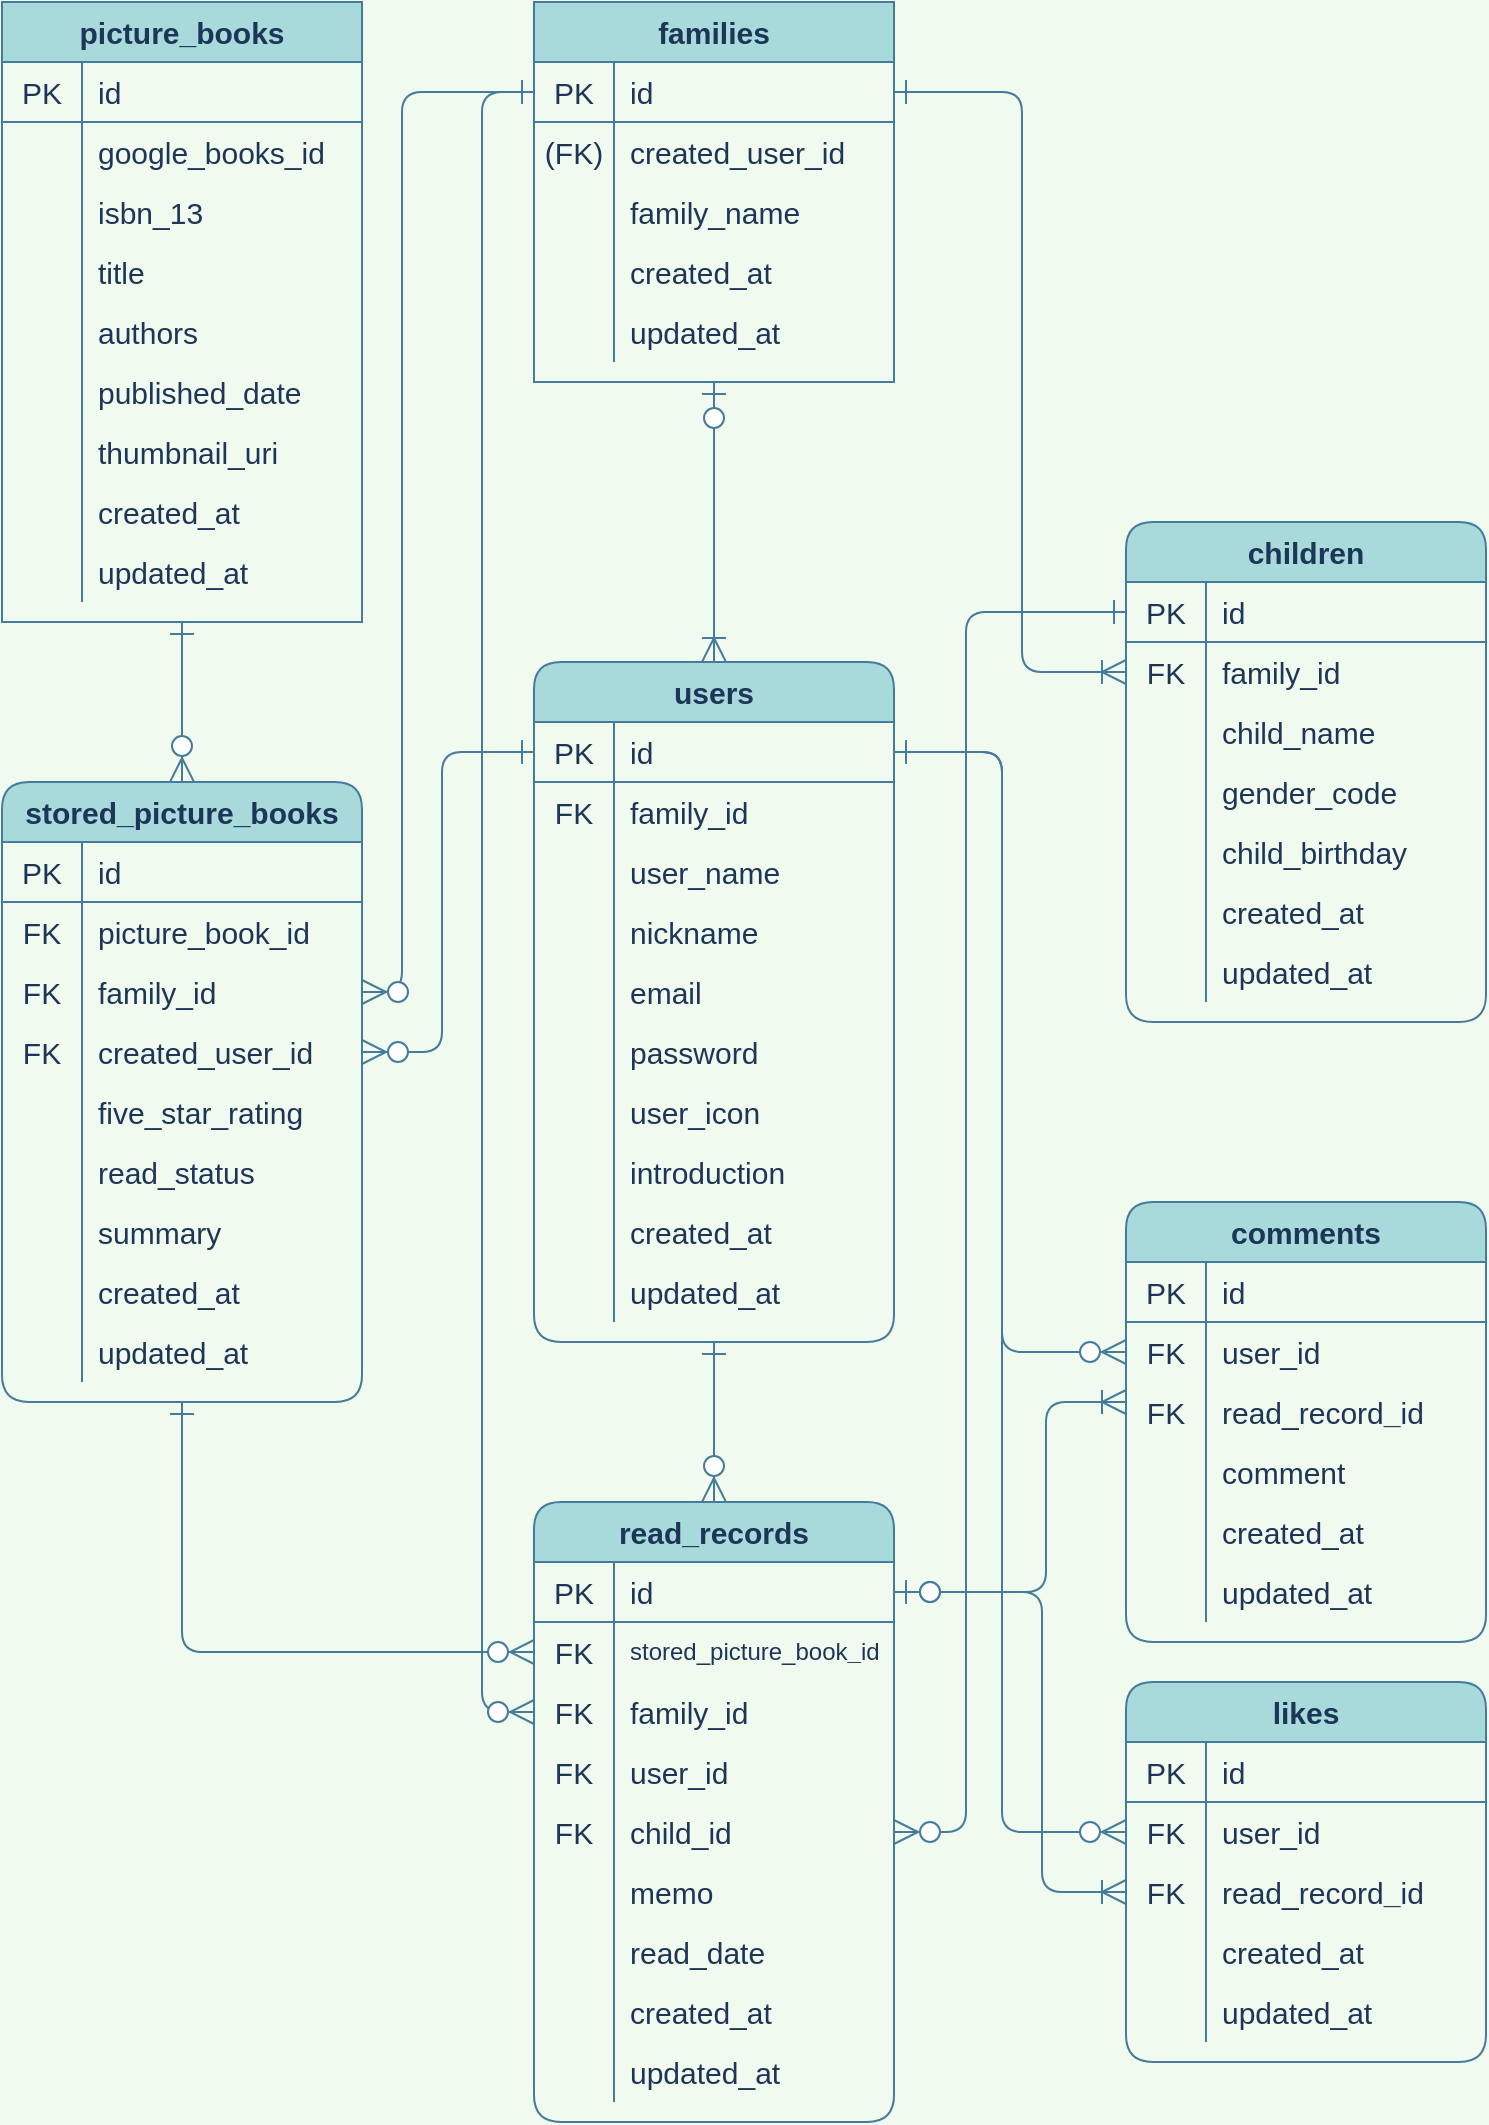 <mxfile version="14.2.4" type="embed">
    <diagram id="hHyzIJQCbXKLRy_B1_yv" name="ページ1">
        <mxGraphModel dx="761" dy="679" grid="1" gridSize="10" guides="1" tooltips="1" connect="1" arrows="1" fold="1" page="1" pageScale="1" pageWidth="827" pageHeight="1169" background="#F1FAEE" math="0" shadow="0">
            <root>
                <mxCell id="0"/>
                <mxCell id="1" parent="0"/>
                <mxCell id="288" style="edgeStyle=elbowEdgeStyle;orthogonalLoop=1;jettySize=auto;html=1;startArrow=ERone;startFill=0;endArrow=ERzeroToMany;endFill=1;fontSize=15;endSize=10;startSize=10;strokeColor=#457B9D;fontColor=#1D3557;labelBackgroundColor=#F1FAEE;" parent="1" source="134" target="285" edge="1">
                    <mxGeometry relative="1" as="geometry">
                        <mxPoint x="300" y="90" as="sourcePoint"/>
                        <mxPoint x="340" y="790" as="targetPoint"/>
                        <Array as="points">
                            <mxPoint x="280" y="500"/>
                        </Array>
                    </mxGeometry>
                </mxCell>
                <mxCell id="133" value="families" style="shape=table;html=1;whiteSpace=wrap;startSize=30;container=1;collapsible=0;childLayout=tableLayout;fixedRows=1;rowLines=0;fontStyle=1;align=center;fontSize=15;rounded=0;fillColor=#A8DADC;strokeColor=#457B9D;fontColor=#1D3557;" parent="1" vertex="1">
                    <mxGeometry x="306" y="40" width="180" height="190" as="geometry"/>
                </mxCell>
                <mxCell id="134" value="" style="shape=partialRectangle;html=1;whiteSpace=wrap;collapsible=0;dropTarget=0;pointerEvents=0;fillColor=none;top=0;left=0;bottom=1;right=0;points=[[0,0.5],[1,0.5]];portConstraint=eastwest;fontSize=15;rounded=1;strokeColor=#457B9D;fontColor=#1D3557;" parent="133" vertex="1">
                    <mxGeometry y="30" width="180" height="30" as="geometry"/>
                </mxCell>
                <mxCell id="135" value="PK" style="shape=partialRectangle;html=1;whiteSpace=wrap;connectable=0;fillColor=none;top=0;left=0;bottom=0;right=0;overflow=hidden;fontSize=15;rounded=1;strokeColor=#457B9D;fontColor=#1D3557;" parent="134" vertex="1">
                    <mxGeometry width="40" height="30" as="geometry"/>
                </mxCell>
                <mxCell id="136" value="id" style="shape=partialRectangle;html=1;whiteSpace=wrap;connectable=0;fillColor=none;top=0;left=0;bottom=0;right=0;align=left;spacingLeft=6;overflow=hidden;fontSize=15;rounded=1;strokeColor=#457B9D;fontColor=#1D3557;" parent="134" vertex="1">
                    <mxGeometry x="40" width="140" height="30" as="geometry"/>
                </mxCell>
                <mxCell id="212" style="shape=partialRectangle;html=1;whiteSpace=wrap;collapsible=0;dropTarget=0;pointerEvents=0;fillColor=none;top=0;left=0;bottom=0;right=0;points=[[0,0.5],[1,0.5]];portConstraint=eastwest;fontSize=15;rounded=1;strokeColor=#457B9D;fontColor=#1D3557;" parent="133" vertex="1">
                    <mxGeometry y="60" width="180" height="30" as="geometry"/>
                </mxCell>
                <mxCell id="213" value="&lt;span&gt;(FK)&lt;/span&gt;" style="shape=partialRectangle;html=1;whiteSpace=wrap;connectable=0;fillColor=none;top=0;left=0;bottom=0;right=0;overflow=hidden;fontSize=15;rounded=1;strokeColor=#457B9D;fontColor=#1D3557;" parent="212" vertex="1">
                    <mxGeometry width="40" height="30" as="geometry"/>
                </mxCell>
                <mxCell id="214" value="created_user_id" style="shape=partialRectangle;html=1;whiteSpace=wrap;connectable=0;fillColor=none;top=0;left=0;bottom=0;right=0;align=left;spacingLeft=6;overflow=hidden;fontSize=15;rounded=1;strokeColor=#457B9D;fontColor=#1D3557;" parent="212" vertex="1">
                    <mxGeometry x="40" width="140" height="30" as="geometry"/>
                </mxCell>
                <mxCell id="137" value="" style="shape=partialRectangle;html=1;whiteSpace=wrap;collapsible=0;dropTarget=0;pointerEvents=0;fillColor=none;top=0;left=0;bottom=0;right=0;points=[[0,0.5],[1,0.5]];portConstraint=eastwest;fontSize=15;rounded=1;strokeColor=#457B9D;fontColor=#1D3557;" parent="133" vertex="1">
                    <mxGeometry y="90" width="180" height="30" as="geometry"/>
                </mxCell>
                <mxCell id="138" value="" style="shape=partialRectangle;html=1;whiteSpace=wrap;connectable=0;fillColor=none;top=0;left=0;bottom=0;right=0;overflow=hidden;fontSize=15;rounded=1;strokeColor=#457B9D;fontColor=#1D3557;" parent="137" vertex="1">
                    <mxGeometry width="40" height="30" as="geometry"/>
                </mxCell>
                <mxCell id="139" value="family_name" style="shape=partialRectangle;html=1;whiteSpace=wrap;connectable=0;fillColor=none;top=0;left=0;bottom=0;right=0;align=left;spacingLeft=6;overflow=hidden;fontSize=15;rounded=1;strokeColor=#457B9D;fontColor=#1D3557;" parent="137" vertex="1">
                    <mxGeometry x="40" width="140" height="30" as="geometry"/>
                </mxCell>
                <mxCell id="152" style="shape=partialRectangle;html=1;whiteSpace=wrap;collapsible=0;dropTarget=0;pointerEvents=0;fillColor=none;top=0;left=0;bottom=0;right=0;points=[[0,0.5],[1,0.5]];portConstraint=eastwest;fontSize=15;rounded=1;strokeColor=#457B9D;fontColor=#1D3557;" parent="133" vertex="1">
                    <mxGeometry y="120" width="180" height="30" as="geometry"/>
                </mxCell>
                <mxCell id="153" style="shape=partialRectangle;html=1;whiteSpace=wrap;connectable=0;fillColor=none;top=0;left=0;bottom=0;right=0;overflow=hidden;fontSize=15;rounded=1;strokeColor=#457B9D;fontColor=#1D3557;" parent="152" vertex="1">
                    <mxGeometry width="40" height="30" as="geometry"/>
                </mxCell>
                <mxCell id="154" value="created_at" style="shape=partialRectangle;html=1;whiteSpace=wrap;connectable=0;fillColor=none;top=0;left=0;bottom=0;right=0;align=left;spacingLeft=6;overflow=hidden;fontSize=15;rounded=1;strokeColor=#457B9D;fontColor=#1D3557;" parent="152" vertex="1">
                    <mxGeometry x="40" width="140" height="30" as="geometry"/>
                </mxCell>
                <mxCell id="155" style="shape=partialRectangle;html=1;whiteSpace=wrap;collapsible=0;dropTarget=0;pointerEvents=0;fillColor=none;top=0;left=0;bottom=0;right=0;points=[[0,0.5],[1,0.5]];portConstraint=eastwest;fontSize=15;rounded=1;strokeColor=#457B9D;fontColor=#1D3557;" parent="133" vertex="1">
                    <mxGeometry y="150" width="180" height="30" as="geometry"/>
                </mxCell>
                <mxCell id="156" style="shape=partialRectangle;html=1;whiteSpace=wrap;connectable=0;fillColor=none;top=0;left=0;bottom=0;right=0;overflow=hidden;fontSize=15;rounded=1;strokeColor=#457B9D;fontColor=#1D3557;" parent="155" vertex="1">
                    <mxGeometry width="40" height="30" as="geometry"/>
                </mxCell>
                <mxCell id="157" value="updated_at" style="shape=partialRectangle;html=1;whiteSpace=wrap;connectable=0;fillColor=none;top=0;left=0;bottom=0;right=0;align=left;spacingLeft=6;overflow=hidden;fontSize=15;rounded=1;strokeColor=#457B9D;fontColor=#1D3557;" parent="155" vertex="1">
                    <mxGeometry x="40" width="140" height="30" as="geometry"/>
                </mxCell>
                <mxCell id="16" value="picture_books" style="shape=table;html=1;whiteSpace=wrap;startSize=30;container=1;collapsible=0;childLayout=tableLayout;fixedRows=1;rowLines=0;fontStyle=1;align=center;fontSize=15;rounded=0;shadow=0;fillColor=#A8DADC;strokeColor=#457B9D;fontColor=#1D3557;" parent="1" vertex="1">
                    <mxGeometry x="40" y="40" width="180" height="310" as="geometry"/>
                </mxCell>
                <mxCell id="17" value="" style="shape=partialRectangle;html=1;whiteSpace=wrap;collapsible=0;dropTarget=0;pointerEvents=0;fillColor=none;top=0;left=0;bottom=1;right=0;points=[[0,0.5],[1,0.5]];portConstraint=eastwest;fontSize=15;rounded=1;strokeColor=#457B9D;fontColor=#1D3557;" parent="16" vertex="1">
                    <mxGeometry y="30" width="180" height="30" as="geometry"/>
                </mxCell>
                <mxCell id="18" value="PK" style="shape=partialRectangle;html=1;whiteSpace=wrap;connectable=0;fillColor=none;top=0;left=0;bottom=0;right=0;overflow=hidden;fontSize=15;rounded=1;strokeColor=#457B9D;fontColor=#1D3557;" parent="17" vertex="1">
                    <mxGeometry width="40" height="30" as="geometry"/>
                </mxCell>
                <mxCell id="19" value="id" style="shape=partialRectangle;html=1;whiteSpace=wrap;connectable=0;fillColor=none;top=0;left=0;bottom=0;right=0;align=left;spacingLeft=6;overflow=hidden;fontSize=15;rounded=1;strokeColor=#457B9D;fontColor=#1D3557;" parent="17" vertex="1">
                    <mxGeometry x="40" width="140" height="30" as="geometry"/>
                </mxCell>
                <mxCell id="20" value="" style="shape=partialRectangle;html=1;whiteSpace=wrap;collapsible=0;dropTarget=0;pointerEvents=0;fillColor=none;top=0;left=0;bottom=0;right=0;points=[[0,0.5],[1,0.5]];portConstraint=eastwest;fontSize=15;rounded=1;strokeColor=#457B9D;fontColor=#1D3557;" parent="16" vertex="1">
                    <mxGeometry y="60" width="180" height="30" as="geometry"/>
                </mxCell>
                <mxCell id="21" value="" style="shape=partialRectangle;html=1;whiteSpace=wrap;connectable=0;fillColor=none;top=0;left=0;bottom=0;right=0;overflow=hidden;fontSize=15;rounded=1;strokeColor=#457B9D;fontColor=#1D3557;" parent="20" vertex="1">
                    <mxGeometry width="40" height="30" as="geometry"/>
                </mxCell>
                <mxCell id="22" value="google_books_id" style="shape=partialRectangle;html=1;whiteSpace=wrap;connectable=0;fillColor=none;top=0;left=0;bottom=0;right=0;align=left;spacingLeft=6;overflow=hidden;fontSize=15;rounded=1;strokeColor=#457B9D;fontColor=#1D3557;" parent="20" vertex="1">
                    <mxGeometry x="40" width="140" height="30" as="geometry"/>
                </mxCell>
                <mxCell id="275" style="shape=partialRectangle;html=1;whiteSpace=wrap;collapsible=0;dropTarget=0;pointerEvents=0;fillColor=none;top=0;left=0;bottom=0;right=0;points=[[0,0.5],[1,0.5]];portConstraint=eastwest;fontSize=15;rounded=1;strokeColor=#457B9D;fontColor=#1D3557;" parent="16" vertex="1">
                    <mxGeometry y="90" width="180" height="30" as="geometry"/>
                </mxCell>
                <mxCell id="276" style="shape=partialRectangle;html=1;whiteSpace=wrap;connectable=0;fillColor=none;top=0;left=0;bottom=0;right=0;overflow=hidden;fontSize=15;rounded=1;strokeColor=#457B9D;fontColor=#1D3557;" parent="275" vertex="1">
                    <mxGeometry width="40" height="30" as="geometry"/>
                </mxCell>
                <mxCell id="277" value="isbn_13" style="shape=partialRectangle;html=1;whiteSpace=wrap;connectable=0;fillColor=none;top=0;left=0;bottom=0;right=0;align=left;spacingLeft=6;overflow=hidden;fontSize=15;rounded=1;strokeColor=#457B9D;fontColor=#1D3557;" parent="275" vertex="1">
                    <mxGeometry x="40" width="140" height="30" as="geometry"/>
                </mxCell>
                <mxCell id="23" value="" style="shape=partialRectangle;html=1;whiteSpace=wrap;collapsible=0;dropTarget=0;pointerEvents=0;fillColor=none;top=0;left=0;bottom=0;right=0;points=[[0,0.5],[1,0.5]];portConstraint=eastwest;fontSize=15;rounded=1;strokeColor=#457B9D;fontColor=#1D3557;" parent="16" vertex="1">
                    <mxGeometry y="120" width="180" height="30" as="geometry"/>
                </mxCell>
                <mxCell id="24" value="" style="shape=partialRectangle;html=1;whiteSpace=wrap;connectable=0;fillColor=none;top=0;left=0;bottom=0;right=0;overflow=hidden;fontSize=15;rounded=1;strokeColor=#457B9D;fontColor=#1D3557;" parent="23" vertex="1">
                    <mxGeometry width="40" height="30" as="geometry"/>
                </mxCell>
                <mxCell id="25" value="title" style="shape=partialRectangle;html=1;whiteSpace=wrap;connectable=0;fillColor=none;top=0;left=0;bottom=0;right=0;align=left;spacingLeft=6;overflow=hidden;fontSize=15;rounded=1;strokeColor=#457B9D;fontColor=#1D3557;" parent="23" vertex="1">
                    <mxGeometry x="40" width="140" height="30" as="geometry"/>
                </mxCell>
                <mxCell id="35" style="shape=partialRectangle;html=1;whiteSpace=wrap;collapsible=0;dropTarget=0;pointerEvents=0;fillColor=none;top=0;left=0;bottom=0;right=0;points=[[0,0.5],[1,0.5]];portConstraint=eastwest;fontSize=15;rounded=1;strokeColor=#457B9D;fontColor=#1D3557;" parent="16" vertex="1">
                    <mxGeometry y="150" width="180" height="30" as="geometry"/>
                </mxCell>
                <mxCell id="36" style="shape=partialRectangle;html=1;whiteSpace=wrap;connectable=0;fillColor=none;top=0;left=0;bottom=0;right=0;overflow=hidden;fontSize=15;rounded=1;strokeColor=#457B9D;fontColor=#1D3557;" parent="35" vertex="1">
                    <mxGeometry width="40" height="30" as="geometry"/>
                </mxCell>
                <mxCell id="37" value="authors" style="shape=partialRectangle;html=1;whiteSpace=wrap;connectable=0;fillColor=none;top=0;left=0;bottom=0;right=0;align=left;spacingLeft=6;overflow=hidden;fontSize=15;rounded=1;strokeColor=#457B9D;fontColor=#1D3557;" parent="35" vertex="1">
                    <mxGeometry x="40" width="140" height="30" as="geometry"/>
                </mxCell>
                <mxCell id="32" style="shape=partialRectangle;html=1;whiteSpace=wrap;collapsible=0;dropTarget=0;pointerEvents=0;fillColor=none;top=0;left=0;bottom=0;right=0;points=[[0,0.5],[1,0.5]];portConstraint=eastwest;fontSize=15;rounded=1;strokeColor=#457B9D;fontColor=#1D3557;" parent="16" vertex="1">
                    <mxGeometry y="180" width="180" height="30" as="geometry"/>
                </mxCell>
                <mxCell id="33" style="shape=partialRectangle;html=1;whiteSpace=wrap;connectable=0;fillColor=none;top=0;left=0;bottom=0;right=0;overflow=hidden;fontSize=15;rounded=1;strokeColor=#457B9D;fontColor=#1D3557;" parent="32" vertex="1">
                    <mxGeometry width="40" height="30" as="geometry"/>
                </mxCell>
                <mxCell id="34" value="published_date" style="shape=partialRectangle;html=1;whiteSpace=wrap;connectable=0;fillColor=none;top=0;left=0;bottom=0;right=0;align=left;spacingLeft=6;overflow=hidden;fontSize=15;rounded=1;strokeColor=#457B9D;fontColor=#1D3557;" parent="32" vertex="1">
                    <mxGeometry x="40" width="140" height="30" as="geometry"/>
                </mxCell>
                <mxCell id="29" style="shape=partialRectangle;html=1;whiteSpace=wrap;collapsible=0;dropTarget=0;pointerEvents=0;fillColor=none;top=0;left=0;bottom=0;right=0;points=[[0,0.5],[1,0.5]];portConstraint=eastwest;fontSize=15;rounded=1;strokeColor=#457B9D;fontColor=#1D3557;" parent="16" vertex="1">
                    <mxGeometry y="210" width="180" height="30" as="geometry"/>
                </mxCell>
                <mxCell id="30" style="shape=partialRectangle;html=1;whiteSpace=wrap;connectable=0;fillColor=none;top=0;left=0;bottom=0;right=0;overflow=hidden;fontSize=15;rounded=1;strokeColor=#457B9D;fontColor=#1D3557;" parent="29" vertex="1">
                    <mxGeometry width="40" height="30" as="geometry"/>
                </mxCell>
                <mxCell id="31" value="thumbnail_uri" style="shape=partialRectangle;html=1;whiteSpace=wrap;connectable=0;fillColor=none;top=0;left=0;bottom=0;right=0;align=left;spacingLeft=6;overflow=hidden;fontSize=15;rounded=1;strokeColor=#457B9D;fontColor=#1D3557;" parent="29" vertex="1">
                    <mxGeometry x="40" width="140" height="30" as="geometry"/>
                </mxCell>
                <mxCell id="38" style="shape=partialRectangle;html=1;whiteSpace=wrap;collapsible=0;dropTarget=0;pointerEvents=0;fillColor=none;top=0;left=0;bottom=0;right=0;points=[[0,0.5],[1,0.5]];portConstraint=eastwest;fontSize=15;rounded=1;strokeColor=#457B9D;fontColor=#1D3557;" parent="16" vertex="1">
                    <mxGeometry y="240" width="180" height="30" as="geometry"/>
                </mxCell>
                <mxCell id="39" style="shape=partialRectangle;html=1;whiteSpace=wrap;connectable=0;fillColor=none;top=0;left=0;bottom=0;right=0;overflow=hidden;fontSize=15;rounded=1;strokeColor=#457B9D;fontColor=#1D3557;" parent="38" vertex="1">
                    <mxGeometry width="40" height="30" as="geometry"/>
                </mxCell>
                <mxCell id="40" value="created_at" style="shape=partialRectangle;html=1;whiteSpace=wrap;connectable=0;fillColor=none;top=0;left=0;bottom=0;right=0;align=left;spacingLeft=6;overflow=hidden;fontSize=15;rounded=1;strokeColor=#457B9D;fontColor=#1D3557;" parent="38" vertex="1">
                    <mxGeometry x="40" width="140" height="30" as="geometry"/>
                </mxCell>
                <mxCell id="41" style="shape=partialRectangle;html=1;whiteSpace=wrap;collapsible=0;dropTarget=0;pointerEvents=0;fillColor=none;top=0;left=0;bottom=0;right=0;points=[[0,0.5],[1,0.5]];portConstraint=eastwest;fontSize=15;rounded=1;strokeColor=#457B9D;fontColor=#1D3557;" parent="16" vertex="1">
                    <mxGeometry y="270" width="180" height="30" as="geometry"/>
                </mxCell>
                <mxCell id="42" style="shape=partialRectangle;html=1;whiteSpace=wrap;connectable=0;fillColor=none;top=0;left=0;bottom=0;right=0;overflow=hidden;fontSize=15;rounded=1;strokeColor=#457B9D;fontColor=#1D3557;" parent="41" vertex="1">
                    <mxGeometry width="40" height="30" as="geometry"/>
                </mxCell>
                <mxCell id="43" value="updated_at" style="shape=partialRectangle;html=1;whiteSpace=wrap;connectable=0;fillColor=none;top=0;left=0;bottom=0;right=0;align=left;spacingLeft=6;overflow=hidden;fontSize=15;rounded=1;strokeColor=#457B9D;fontColor=#1D3557;" parent="41" vertex="1">
                    <mxGeometry x="40" width="140" height="30" as="geometry"/>
                </mxCell>
                <mxCell id="207" value="" style="edgeStyle=elbowEdgeStyle;orthogonalLoop=1;jettySize=auto;html=1;startArrow=ERone;startFill=0;endArrow=ERzeroToMany;endFill=1;entryX=0;entryY=0.5;entryDx=0;entryDy=0;fontSize=15;endSize=10;startSize=10;exitX=0.5;exitY=1;exitDx=0;exitDy=0;strokeColor=#457B9D;fontColor=#1D3557;labelBackgroundColor=#F1FAEE;" parent="1" source="73" target="189" edge="1">
                    <mxGeometry relative="1" as="geometry">
                        <Array as="points">
                            <mxPoint x="130" y="870"/>
                        </Array>
                    </mxGeometry>
                </mxCell>
                <mxCell id="48" value="users" style="shape=table;html=1;whiteSpace=wrap;startSize=30;container=1;collapsible=0;childLayout=tableLayout;fixedRows=1;rowLines=0;fontStyle=1;align=center;fontSize=15;rounded=1;fillColor=#A8DADC;strokeColor=#457B9D;fontColor=#1D3557;" parent="1" vertex="1">
                    <mxGeometry x="306" y="370" width="180" height="340" as="geometry"/>
                </mxCell>
                <mxCell id="49" value="" style="shape=partialRectangle;html=1;whiteSpace=wrap;collapsible=0;dropTarget=0;pointerEvents=0;fillColor=none;top=0;left=0;bottom=1;right=0;points=[[0,0.5],[1,0.5]];portConstraint=eastwest;fontSize=15;rounded=1;strokeColor=#457B9D;fontColor=#1D3557;" parent="48" vertex="1">
                    <mxGeometry y="30" width="180" height="30" as="geometry"/>
                </mxCell>
                <mxCell id="50" value="PK" style="shape=partialRectangle;html=1;whiteSpace=wrap;connectable=0;fillColor=none;top=0;left=0;bottom=0;right=0;overflow=hidden;fontSize=15;rounded=1;strokeColor=#457B9D;fontColor=#1D3557;" parent="49" vertex="1">
                    <mxGeometry width="40" height="30" as="geometry"/>
                </mxCell>
                <mxCell id="51" value="id" style="shape=partialRectangle;html=1;whiteSpace=wrap;connectable=0;fillColor=none;top=0;left=0;bottom=0;right=0;align=left;spacingLeft=6;overflow=hidden;fontSize=15;rounded=1;strokeColor=#457B9D;fontColor=#1D3557;" parent="49" vertex="1">
                    <mxGeometry x="40" width="140" height="30" as="geometry"/>
                </mxCell>
                <mxCell id="52" value="" style="shape=partialRectangle;html=1;whiteSpace=wrap;collapsible=0;dropTarget=0;pointerEvents=0;fillColor=none;top=0;left=0;bottom=0;right=0;points=[[0,0.5],[1,0.5]];portConstraint=eastwest;fontSize=15;rounded=1;strokeColor=#457B9D;fontColor=#1D3557;" parent="48" vertex="1">
                    <mxGeometry y="60" width="180" height="30" as="geometry"/>
                </mxCell>
                <mxCell id="53" value="FK" style="shape=partialRectangle;html=1;whiteSpace=wrap;connectable=0;fillColor=none;top=0;left=0;bottom=0;right=0;overflow=hidden;fontSize=15;rounded=1;strokeColor=#457B9D;fontColor=#1D3557;" parent="52" vertex="1">
                    <mxGeometry width="40" height="30" as="geometry"/>
                </mxCell>
                <mxCell id="54" value="family_id" style="shape=partialRectangle;html=1;whiteSpace=wrap;connectable=0;fillColor=none;top=0;left=0;bottom=0;right=0;align=left;spacingLeft=6;overflow=hidden;fontSize=15;rounded=1;strokeColor=#457B9D;fontColor=#1D3557;" parent="52" vertex="1">
                    <mxGeometry x="40" width="140" height="30" as="geometry"/>
                </mxCell>
                <mxCell id="209" style="shape=partialRectangle;html=1;whiteSpace=wrap;collapsible=0;dropTarget=0;pointerEvents=0;fillColor=none;top=0;left=0;bottom=0;right=0;points=[[0,0.5],[1,0.5]];portConstraint=eastwest;fontSize=15;rounded=1;strokeColor=#457B9D;fontColor=#1D3557;" parent="48" vertex="1">
                    <mxGeometry y="90" width="180" height="30" as="geometry"/>
                </mxCell>
                <mxCell id="210" style="shape=partialRectangle;html=1;whiteSpace=wrap;connectable=0;fillColor=none;top=0;left=0;bottom=0;right=0;overflow=hidden;fontSize=15;rounded=1;strokeColor=#457B9D;fontColor=#1D3557;" parent="209" vertex="1">
                    <mxGeometry width="40" height="30" as="geometry"/>
                </mxCell>
                <mxCell id="211" value="&lt;span&gt;user_name&lt;/span&gt;" style="shape=partialRectangle;html=1;whiteSpace=wrap;connectable=0;fillColor=none;top=0;left=0;bottom=0;right=0;align=left;spacingLeft=6;overflow=hidden;fontSize=15;rounded=1;strokeColor=#457B9D;fontColor=#1D3557;" parent="209" vertex="1">
                    <mxGeometry x="40" width="140" height="30" as="geometry"/>
                </mxCell>
                <mxCell id="289" style="shape=partialRectangle;html=1;whiteSpace=wrap;collapsible=0;dropTarget=0;pointerEvents=0;fillColor=none;top=0;left=0;bottom=0;right=0;points=[[0,0.5],[1,0.5]];portConstraint=eastwest;fontSize=15;rounded=1;strokeColor=#457B9D;fontColor=#1D3557;" parent="48" vertex="1">
                    <mxGeometry y="120" width="180" height="30" as="geometry"/>
                </mxCell>
                <mxCell id="290" style="shape=partialRectangle;html=1;whiteSpace=wrap;connectable=0;fillColor=none;top=0;left=0;bottom=0;right=0;overflow=hidden;fontSize=15;rounded=1;strokeColor=#457B9D;fontColor=#1D3557;" parent="289" vertex="1">
                    <mxGeometry width="40" height="30" as="geometry"/>
                </mxCell>
                <mxCell id="291" value="nickname" style="shape=partialRectangle;html=1;whiteSpace=wrap;connectable=0;fillColor=none;top=0;left=0;bottom=0;right=0;align=left;spacingLeft=6;overflow=hidden;fontSize=15;rounded=1;strokeColor=#457B9D;fontColor=#1D3557;" parent="289" vertex="1">
                    <mxGeometry x="40" width="140" height="30" as="geometry"/>
                </mxCell>
                <mxCell id="55" value="" style="shape=partialRectangle;html=1;whiteSpace=wrap;collapsible=0;dropTarget=0;pointerEvents=0;fillColor=none;top=0;left=0;bottom=0;right=0;points=[[0,0.5],[1,0.5]];portConstraint=eastwest;fontSize=15;rounded=1;strokeColor=#457B9D;fontColor=#1D3557;" parent="48" vertex="1">
                    <mxGeometry y="150" width="180" height="30" as="geometry"/>
                </mxCell>
                <mxCell id="56" value="" style="shape=partialRectangle;html=1;whiteSpace=wrap;connectable=0;fillColor=none;top=0;left=0;bottom=0;right=0;overflow=hidden;fontSize=15;rounded=1;strokeColor=#457B9D;fontColor=#1D3557;" parent="55" vertex="1">
                    <mxGeometry width="40" height="30" as="geometry"/>
                </mxCell>
                <mxCell id="57" value="email" style="shape=partialRectangle;html=1;whiteSpace=wrap;connectable=0;fillColor=none;top=0;left=0;bottom=0;right=0;align=left;spacingLeft=6;overflow=hidden;fontSize=15;rounded=1;strokeColor=#457B9D;fontColor=#1D3557;" parent="55" vertex="1">
                    <mxGeometry x="40" width="140" height="30" as="geometry"/>
                </mxCell>
                <mxCell id="58" style="shape=partialRectangle;html=1;whiteSpace=wrap;collapsible=0;dropTarget=0;pointerEvents=0;fillColor=none;top=0;left=0;bottom=0;right=0;points=[[0,0.5],[1,0.5]];portConstraint=eastwest;fontSize=15;rounded=1;strokeColor=#457B9D;fontColor=#1D3557;" parent="48" vertex="1">
                    <mxGeometry y="180" width="180" height="30" as="geometry"/>
                </mxCell>
                <mxCell id="59" style="shape=partialRectangle;html=1;whiteSpace=wrap;connectable=0;fillColor=none;top=0;left=0;bottom=0;right=0;overflow=hidden;fontSize=15;rounded=1;strokeColor=#457B9D;fontColor=#1D3557;" parent="58" vertex="1">
                    <mxGeometry width="40" height="30" as="geometry"/>
                </mxCell>
                <mxCell id="60" value="password" style="shape=partialRectangle;html=1;whiteSpace=wrap;connectable=0;fillColor=none;top=0;left=0;bottom=0;right=0;align=left;spacingLeft=6;overflow=hidden;fontSize=15;rounded=1;strokeColor=#457B9D;fontColor=#1D3557;" parent="58" vertex="1">
                    <mxGeometry x="40" width="140" height="30" as="geometry"/>
                </mxCell>
                <mxCell id="64" style="shape=partialRectangle;html=1;whiteSpace=wrap;collapsible=0;dropTarget=0;pointerEvents=0;fillColor=none;top=0;left=0;bottom=0;right=0;points=[[0,0.5],[1,0.5]];portConstraint=eastwest;fontSize=15;rounded=1;strokeColor=#457B9D;fontColor=#1D3557;" parent="48" vertex="1">
                    <mxGeometry y="210" width="180" height="30" as="geometry"/>
                </mxCell>
                <mxCell id="65" style="shape=partialRectangle;html=1;whiteSpace=wrap;connectable=0;fillColor=none;top=0;left=0;bottom=0;right=0;overflow=hidden;fontSize=15;rounded=1;strokeColor=#457B9D;fontColor=#1D3557;" parent="64" vertex="1">
                    <mxGeometry width="40" height="30" as="geometry"/>
                </mxCell>
                <mxCell id="66" value="user_icon" style="shape=partialRectangle;html=1;whiteSpace=wrap;connectable=0;fillColor=none;top=0;left=0;bottom=0;right=0;align=left;spacingLeft=6;overflow=hidden;fontSize=15;rounded=1;strokeColor=#457B9D;fontColor=#1D3557;" parent="64" vertex="1">
                    <mxGeometry x="40" width="140" height="30" as="geometry"/>
                </mxCell>
                <mxCell id="61" style="shape=partialRectangle;html=1;whiteSpace=wrap;collapsible=0;dropTarget=0;pointerEvents=0;fillColor=none;top=0;left=0;bottom=0;right=0;points=[[0,0.5],[1,0.5]];portConstraint=eastwest;fontSize=15;rounded=1;strokeColor=#457B9D;fontColor=#1D3557;" parent="48" vertex="1">
                    <mxGeometry y="240" width="180" height="30" as="geometry"/>
                </mxCell>
                <mxCell id="62" style="shape=partialRectangle;html=1;whiteSpace=wrap;connectable=0;fillColor=none;top=0;left=0;bottom=0;right=0;overflow=hidden;fontSize=15;rounded=1;strokeColor=#457B9D;fontColor=#1D3557;" parent="61" vertex="1">
                    <mxGeometry width="40" height="30" as="geometry"/>
                </mxCell>
                <mxCell id="63" value="introduction" style="shape=partialRectangle;html=1;whiteSpace=wrap;connectable=0;fillColor=none;top=0;left=0;bottom=0;right=0;align=left;spacingLeft=6;overflow=hidden;fontSize=15;rounded=1;strokeColor=#457B9D;fontColor=#1D3557;" parent="61" vertex="1">
                    <mxGeometry x="40" width="140" height="30" as="geometry"/>
                </mxCell>
                <mxCell id="67" style="shape=partialRectangle;html=1;whiteSpace=wrap;collapsible=0;dropTarget=0;pointerEvents=0;fillColor=none;top=0;left=0;bottom=0;right=0;points=[[0,0.5],[1,0.5]];portConstraint=eastwest;fontSize=15;rounded=1;strokeColor=#457B9D;fontColor=#1D3557;" parent="48" vertex="1">
                    <mxGeometry y="270" width="180" height="30" as="geometry"/>
                </mxCell>
                <mxCell id="68" style="shape=partialRectangle;html=1;whiteSpace=wrap;connectable=0;fillColor=none;top=0;left=0;bottom=0;right=0;overflow=hidden;fontSize=15;rounded=1;strokeColor=#457B9D;fontColor=#1D3557;" parent="67" vertex="1">
                    <mxGeometry width="40" height="30" as="geometry"/>
                </mxCell>
                <mxCell id="69" value="created_at" style="shape=partialRectangle;html=1;whiteSpace=wrap;connectable=0;fillColor=none;top=0;left=0;bottom=0;right=0;align=left;spacingLeft=6;overflow=hidden;fontSize=15;rounded=1;strokeColor=#457B9D;fontColor=#1D3557;" parent="67" vertex="1">
                    <mxGeometry x="40" width="140" height="30" as="geometry"/>
                </mxCell>
                <mxCell id="70" style="shape=partialRectangle;html=1;whiteSpace=wrap;collapsible=0;dropTarget=0;pointerEvents=0;fillColor=none;top=0;left=0;bottom=0;right=0;points=[[0,0.5],[1,0.5]];portConstraint=eastwest;fontSize=15;rounded=1;strokeColor=#457B9D;fontColor=#1D3557;" parent="48" vertex="1">
                    <mxGeometry y="300" width="180" height="30" as="geometry"/>
                </mxCell>
                <mxCell id="71" style="shape=partialRectangle;html=1;whiteSpace=wrap;connectable=0;fillColor=none;top=0;left=0;bottom=0;right=0;overflow=hidden;fontSize=15;rounded=1;strokeColor=#457B9D;fontColor=#1D3557;" parent="70" vertex="1">
                    <mxGeometry width="40" height="30" as="geometry"/>
                </mxCell>
                <mxCell id="72" value="updated_at" style="shape=partialRectangle;html=1;whiteSpace=wrap;connectable=0;fillColor=none;top=0;left=0;bottom=0;right=0;align=left;spacingLeft=6;overflow=hidden;fontSize=15;rounded=1;strokeColor=#457B9D;fontColor=#1D3557;" parent="70" vertex="1">
                    <mxGeometry x="40" width="140" height="30" as="geometry"/>
                </mxCell>
                <mxCell id="73" value="stored_picture_books" style="shape=table;html=1;whiteSpace=wrap;startSize=30;container=1;collapsible=0;childLayout=tableLayout;fixedRows=1;rowLines=0;fontStyle=1;align=center;fontSize=15;rounded=1;fillColor=#A8DADC;strokeColor=#457B9D;fontColor=#1D3557;" parent="1" vertex="1">
                    <mxGeometry x="40" y="430" width="180" height="310" as="geometry"/>
                </mxCell>
                <mxCell id="74" value="" style="shape=partialRectangle;html=1;whiteSpace=wrap;collapsible=0;dropTarget=0;pointerEvents=0;fillColor=none;top=0;left=0;bottom=1;right=0;points=[[0,0.5],[1,0.5]];portConstraint=eastwest;fontSize=15;rounded=1;strokeColor=#457B9D;fontColor=#1D3557;" parent="73" vertex="1">
                    <mxGeometry y="30" width="180" height="30" as="geometry"/>
                </mxCell>
                <mxCell id="75" value="PK" style="shape=partialRectangle;html=1;whiteSpace=wrap;connectable=0;fillColor=none;top=0;left=0;bottom=0;right=0;overflow=hidden;fontSize=15;rounded=1;strokeColor=#457B9D;fontColor=#1D3557;" parent="74" vertex="1">
                    <mxGeometry width="40" height="30" as="geometry"/>
                </mxCell>
                <mxCell id="76" value="id" style="shape=partialRectangle;html=1;whiteSpace=wrap;connectable=0;fillColor=none;top=0;left=0;bottom=0;right=0;align=left;spacingLeft=6;overflow=hidden;fontSize=15;rounded=1;strokeColor=#457B9D;fontColor=#1D3557;" parent="74" vertex="1">
                    <mxGeometry x="40" width="140" height="30" as="geometry"/>
                </mxCell>
                <mxCell id="80" value="" style="shape=partialRectangle;html=1;whiteSpace=wrap;collapsible=0;dropTarget=0;pointerEvents=0;fillColor=none;top=0;left=0;bottom=0;right=0;points=[[0,0.5],[1,0.5]];portConstraint=eastwest;fontSize=15;rounded=1;strokeColor=#457B9D;fontColor=#1D3557;" parent="73" vertex="1">
                    <mxGeometry y="60" width="180" height="30" as="geometry"/>
                </mxCell>
                <mxCell id="81" value="FK" style="shape=partialRectangle;html=1;whiteSpace=wrap;connectable=0;fillColor=none;top=0;left=0;bottom=0;right=0;overflow=hidden;fontSize=15;rounded=1;strokeColor=#457B9D;fontColor=#1D3557;" parent="80" vertex="1">
                    <mxGeometry width="40" height="30" as="geometry"/>
                </mxCell>
                <mxCell id="82" value="&lt;meta charset=&quot;utf-8&quot; style=&quot;font-size: 15px;&quot;&gt;picture_book_id" style="shape=partialRectangle;html=1;whiteSpace=wrap;connectable=0;fillColor=none;top=0;left=0;bottom=0;right=0;align=left;spacingLeft=6;overflow=hidden;fontSize=15;rounded=1;strokeColor=#457B9D;fontColor=#1D3557;" parent="80" vertex="1">
                    <mxGeometry x="40" width="140" height="30" as="geometry"/>
                </mxCell>
                <mxCell id="77" value="" style="shape=partialRectangle;html=1;whiteSpace=wrap;collapsible=0;dropTarget=0;pointerEvents=0;fillColor=none;top=0;left=0;bottom=0;right=0;points=[[0,0.5],[1,0.5]];portConstraint=eastwest;fontSize=15;rounded=1;strokeColor=#457B9D;fontColor=#1D3557;" parent="73" vertex="1">
                    <mxGeometry y="90" width="180" height="30" as="geometry"/>
                </mxCell>
                <mxCell id="78" value="FK" style="shape=partialRectangle;html=1;whiteSpace=wrap;connectable=0;fillColor=none;top=0;left=0;bottom=0;right=0;overflow=hidden;fontSize=15;rounded=1;strokeColor=#457B9D;fontColor=#1D3557;" parent="77" vertex="1">
                    <mxGeometry width="40" height="30" as="geometry"/>
                </mxCell>
                <mxCell id="79" value="family_id" style="shape=partialRectangle;html=1;whiteSpace=wrap;connectable=0;fillColor=none;top=0;left=0;bottom=0;right=0;align=left;spacingLeft=6;overflow=hidden;fontSize=15;rounded=1;strokeColor=#457B9D;fontColor=#1D3557;" parent="77" vertex="1">
                    <mxGeometry x="40" width="140" height="30" as="geometry"/>
                </mxCell>
                <mxCell id="278" style="shape=partialRectangle;html=1;whiteSpace=wrap;collapsible=0;dropTarget=0;pointerEvents=0;fillColor=none;top=0;left=0;bottom=0;right=0;points=[[0,0.5],[1,0.5]];portConstraint=eastwest;fontSize=15;rounded=1;strokeColor=#457B9D;fontColor=#1D3557;" parent="73" vertex="1">
                    <mxGeometry y="120" width="180" height="30" as="geometry"/>
                </mxCell>
                <mxCell id="279" value="FK" style="shape=partialRectangle;html=1;whiteSpace=wrap;connectable=0;fillColor=none;top=0;left=0;bottom=0;right=0;overflow=hidden;fontSize=15;rounded=1;strokeColor=#457B9D;fontColor=#1D3557;" parent="278" vertex="1">
                    <mxGeometry width="40" height="30" as="geometry"/>
                </mxCell>
                <mxCell id="280" value="created_user_id" style="shape=partialRectangle;html=1;whiteSpace=wrap;connectable=0;fillColor=none;top=0;left=0;bottom=0;right=0;align=left;spacingLeft=6;overflow=hidden;fontSize=15;rounded=1;strokeColor=#457B9D;fontColor=#1D3557;" parent="278" vertex="1">
                    <mxGeometry x="40" width="140" height="30" as="geometry"/>
                </mxCell>
                <mxCell id="83" style="shape=partialRectangle;html=1;whiteSpace=wrap;collapsible=0;dropTarget=0;pointerEvents=0;fillColor=none;top=0;left=0;bottom=0;right=0;points=[[0,0.5],[1,0.5]];portConstraint=eastwest;fontSize=15;rounded=1;strokeColor=#457B9D;fontColor=#1D3557;" parent="73" vertex="1">
                    <mxGeometry y="150" width="180" height="30" as="geometry"/>
                </mxCell>
                <mxCell id="84" style="shape=partialRectangle;html=1;whiteSpace=wrap;connectable=0;fillColor=none;top=0;left=0;bottom=0;right=0;overflow=hidden;fontSize=15;rounded=1;strokeColor=#457B9D;fontColor=#1D3557;" parent="83" vertex="1">
                    <mxGeometry width="40" height="30" as="geometry"/>
                </mxCell>
                <mxCell id="85" value="&lt;meta charset=&quot;utf-8&quot; style=&quot;font-size: 15px;&quot;&gt;five_star_rating" style="shape=partialRectangle;html=1;whiteSpace=wrap;connectable=0;fillColor=none;top=0;left=0;bottom=0;right=0;align=left;spacingLeft=6;overflow=hidden;fontSize=15;rounded=1;strokeColor=#457B9D;fontColor=#1D3557;" parent="83" vertex="1">
                    <mxGeometry x="40" width="140" height="30" as="geometry"/>
                </mxCell>
                <mxCell id="86" style="shape=partialRectangle;html=1;whiteSpace=wrap;collapsible=0;dropTarget=0;pointerEvents=0;fillColor=none;top=0;left=0;bottom=0;right=0;points=[[0,0.5],[1,0.5]];portConstraint=eastwest;fontSize=15;rounded=1;strokeColor=#457B9D;fontColor=#1D3557;" parent="73" vertex="1">
                    <mxGeometry y="180" width="180" height="30" as="geometry"/>
                </mxCell>
                <mxCell id="87" style="shape=partialRectangle;html=1;whiteSpace=wrap;connectable=0;fillColor=none;top=0;left=0;bottom=0;right=0;overflow=hidden;fontSize=15;rounded=1;strokeColor=#457B9D;fontColor=#1D3557;" parent="86" vertex="1">
                    <mxGeometry width="40" height="30" as="geometry"/>
                </mxCell>
                <mxCell id="88" value="&lt;meta charset=&quot;utf-8&quot; style=&quot;font-size: 15px;&quot;&gt;read_status" style="shape=partialRectangle;html=1;whiteSpace=wrap;connectable=0;fillColor=none;top=0;left=0;bottom=0;right=0;align=left;spacingLeft=6;overflow=hidden;fontSize=15;rounded=1;strokeColor=#457B9D;fontColor=#1D3557;" parent="86" vertex="1">
                    <mxGeometry x="40" width="140" height="30" as="geometry"/>
                </mxCell>
                <mxCell id="98" style="shape=partialRectangle;html=1;whiteSpace=wrap;collapsible=0;dropTarget=0;pointerEvents=0;fillColor=none;top=0;left=0;bottom=0;right=0;points=[[0,0.5],[1,0.5]];portConstraint=eastwest;fontSize=15;rounded=1;strokeColor=#457B9D;fontColor=#1D3557;" parent="73" vertex="1">
                    <mxGeometry y="210" width="180" height="30" as="geometry"/>
                </mxCell>
                <mxCell id="99" style="shape=partialRectangle;html=1;whiteSpace=wrap;connectable=0;fillColor=none;top=0;left=0;bottom=0;right=0;overflow=hidden;fontSize=15;rounded=1;strokeColor=#457B9D;fontColor=#1D3557;" parent="98" vertex="1">
                    <mxGeometry width="40" height="30" as="geometry"/>
                </mxCell>
                <mxCell id="100" value="&lt;meta charset=&quot;utf-8&quot; style=&quot;font-size: 15px;&quot;&gt;summary" style="shape=partialRectangle;html=1;whiteSpace=wrap;connectable=0;fillColor=none;top=0;left=0;bottom=0;right=0;align=left;spacingLeft=6;overflow=hidden;fontSize=15;rounded=1;strokeColor=#457B9D;fontColor=#1D3557;" parent="98" vertex="1">
                    <mxGeometry x="40" width="140" height="30" as="geometry"/>
                </mxCell>
                <mxCell id="101" style="shape=partialRectangle;html=1;whiteSpace=wrap;collapsible=0;dropTarget=0;pointerEvents=0;fillColor=none;top=0;left=0;bottom=0;right=0;points=[[0,0.5],[1,0.5]];portConstraint=eastwest;fontSize=15;rounded=1;strokeColor=#457B9D;fontColor=#1D3557;" parent="73" vertex="1">
                    <mxGeometry y="240" width="180" height="30" as="geometry"/>
                </mxCell>
                <mxCell id="102" style="shape=partialRectangle;html=1;whiteSpace=wrap;connectable=0;fillColor=none;top=0;left=0;bottom=0;right=0;overflow=hidden;fontSize=15;rounded=1;strokeColor=#457B9D;fontColor=#1D3557;" parent="101" vertex="1">
                    <mxGeometry width="40" height="30" as="geometry"/>
                </mxCell>
                <mxCell id="103" value="&lt;meta charset=&quot;utf-8&quot; style=&quot;font-size: 15px;&quot;&gt;created_at" style="shape=partialRectangle;html=1;whiteSpace=wrap;connectable=0;fillColor=none;top=0;left=0;bottom=0;right=0;align=left;spacingLeft=6;overflow=hidden;fontSize=15;rounded=1;strokeColor=#457B9D;fontColor=#1D3557;" parent="101" vertex="1">
                    <mxGeometry x="40" width="140" height="30" as="geometry"/>
                </mxCell>
                <mxCell id="95" style="shape=partialRectangle;html=1;whiteSpace=wrap;collapsible=0;dropTarget=0;pointerEvents=0;fillColor=none;top=0;left=0;bottom=0;right=0;points=[[0,0.5],[1,0.5]];portConstraint=eastwest;fontSize=15;rounded=1;strokeColor=#457B9D;fontColor=#1D3557;" parent="73" vertex="1">
                    <mxGeometry y="270" width="180" height="30" as="geometry"/>
                </mxCell>
                <mxCell id="96" style="shape=partialRectangle;html=1;whiteSpace=wrap;connectable=0;fillColor=none;top=0;left=0;bottom=0;right=0;overflow=hidden;fontSize=15;rounded=1;strokeColor=#457B9D;fontColor=#1D3557;" parent="95" vertex="1">
                    <mxGeometry width="40" height="30" as="geometry"/>
                </mxCell>
                <mxCell id="97" value="updated_at" style="shape=partialRectangle;html=1;whiteSpace=wrap;connectable=0;fillColor=none;top=0;left=0;bottom=0;right=0;align=left;spacingLeft=6;overflow=hidden;fontSize=15;rounded=1;strokeColor=#457B9D;fontColor=#1D3557;" parent="95" vertex="1">
                    <mxGeometry x="40" width="140" height="30" as="geometry"/>
                </mxCell>
                <mxCell id="131" style="edgeStyle=elbowEdgeStyle;orthogonalLoop=1;jettySize=auto;html=1;startArrow=ERzeroToMany;startFill=1;endArrow=ERone;endFill=0;fontSize=15;endSize=10;startSize=10;strokeColor=#457B9D;fontColor=#1D3557;labelBackgroundColor=#F1FAEE;" parent="1" source="77" target="134" edge="1">
                    <mxGeometry relative="1" as="geometry">
                        <mxPoint x="620" y="270" as="targetPoint"/>
                        <mxPoint x="280" y="490" as="sourcePoint"/>
                        <Array as="points">
                            <mxPoint x="240" y="320"/>
                        </Array>
                    </mxGeometry>
                </mxCell>
                <mxCell id="132" style="edgeStyle=elbowEdgeStyle;orthogonalLoop=1;jettySize=auto;html=1;startArrow=ERzeroToMany;startFill=1;endArrow=ERone;endFill=0;fontSize=15;endSize=10;startSize=10;elbow=vertical;exitX=0.5;exitY=0;exitDx=0;exitDy=0;entryX=0.5;entryY=1;entryDx=0;entryDy=0;strokeColor=#457B9D;fontColor=#1D3557;labelBackgroundColor=#F1FAEE;" parent="1" source="73" target="16" edge="1">
                    <mxGeometry relative="1" as="geometry">
                        <mxPoint x="130" y="440" as="targetPoint"/>
                        <mxPoint x="170" y="470" as="sourcePoint"/>
                    </mxGeometry>
                </mxCell>
                <mxCell id="172" value="" style="orthogonalLoop=1;jettySize=auto;html=1;startArrow=ERone;startFill=0;endArrow=ERoneToMany;endFill=0;fontSize=15;endSize=10;startSize=10;edgeStyle=elbowEdgeStyle;exitX=1;exitY=0.5;exitDx=0;exitDy=0;strokeColor=#457B9D;fontColor=#1D3557;labelBackgroundColor=#F1FAEE;" parent="1" source="134" target="163" edge="1">
                    <mxGeometry relative="1" as="geometry">
                        <mxPoint x="486" y="78" as="sourcePoint"/>
                        <Array as="points">
                            <mxPoint x="550" y="90"/>
                        </Array>
                    </mxGeometry>
                </mxCell>
                <mxCell id="159" value="children" style="shape=table;html=1;whiteSpace=wrap;startSize=30;container=1;collapsible=0;childLayout=tableLayout;fixedRows=1;rowLines=0;fontStyle=1;align=center;fontSize=15;rounded=1;fillColor=#A8DADC;strokeColor=#457B9D;fontColor=#1D3557;" parent="1" vertex="1">
                    <mxGeometry x="602" y="300" width="180" height="250" as="geometry"/>
                </mxCell>
                <mxCell id="160" value="" style="shape=partialRectangle;html=1;whiteSpace=wrap;collapsible=0;dropTarget=0;pointerEvents=0;fillColor=none;top=0;left=0;bottom=1;right=0;points=[[0,0.5],[1,0.5]];portConstraint=eastwest;fontSize=15;rounded=1;strokeColor=#457B9D;fontColor=#1D3557;" parent="159" vertex="1">
                    <mxGeometry y="30" width="180" height="30" as="geometry"/>
                </mxCell>
                <mxCell id="161" value="PK" style="shape=partialRectangle;html=1;whiteSpace=wrap;connectable=0;fillColor=none;top=0;left=0;bottom=0;right=0;overflow=hidden;fontSize=15;rounded=1;strokeColor=#457B9D;fontColor=#1D3557;" parent="160" vertex="1">
                    <mxGeometry width="40" height="30" as="geometry"/>
                </mxCell>
                <mxCell id="162" value="id" style="shape=partialRectangle;html=1;whiteSpace=wrap;connectable=0;fillColor=none;top=0;left=0;bottom=0;right=0;align=left;spacingLeft=6;overflow=hidden;fontSize=15;rounded=1;strokeColor=#457B9D;fontColor=#1D3557;" parent="160" vertex="1">
                    <mxGeometry x="40" width="140" height="30" as="geometry"/>
                </mxCell>
                <mxCell id="163" value="" style="shape=partialRectangle;html=1;whiteSpace=wrap;collapsible=0;dropTarget=0;pointerEvents=0;fillColor=none;top=0;left=0;bottom=0;right=0;points=[[0,0.5],[1,0.5]];portConstraint=eastwest;fontSize=15;rounded=1;strokeColor=#457B9D;fontColor=#1D3557;" parent="159" vertex="1">
                    <mxGeometry y="60" width="180" height="30" as="geometry"/>
                </mxCell>
                <mxCell id="164" value="FK" style="shape=partialRectangle;html=1;whiteSpace=wrap;connectable=0;fillColor=none;top=0;left=0;bottom=0;right=0;overflow=hidden;fontSize=15;rounded=1;strokeColor=#457B9D;fontColor=#1D3557;" parent="163" vertex="1">
                    <mxGeometry width="40" height="30" as="geometry"/>
                </mxCell>
                <mxCell id="165" value="family_id" style="shape=partialRectangle;html=1;whiteSpace=wrap;connectable=0;fillColor=none;top=0;left=0;bottom=0;right=0;align=left;spacingLeft=6;overflow=hidden;fontSize=15;rounded=1;strokeColor=#457B9D;fontColor=#1D3557;" parent="163" vertex="1">
                    <mxGeometry x="40" width="140" height="30" as="geometry"/>
                </mxCell>
                <mxCell id="173" style="shape=partialRectangle;html=1;whiteSpace=wrap;collapsible=0;dropTarget=0;pointerEvents=0;fillColor=none;top=0;left=0;bottom=0;right=0;points=[[0,0.5],[1,0.5]];portConstraint=eastwest;fontSize=15;rounded=1;strokeColor=#457B9D;fontColor=#1D3557;" parent="159" vertex="1">
                    <mxGeometry y="90" width="180" height="30" as="geometry"/>
                </mxCell>
                <mxCell id="174" style="shape=partialRectangle;html=1;whiteSpace=wrap;connectable=0;fillColor=none;top=0;left=0;bottom=0;right=0;overflow=hidden;fontSize=15;rounded=1;strokeColor=#457B9D;fontColor=#1D3557;" parent="173" vertex="1">
                    <mxGeometry width="40" height="30" as="geometry"/>
                </mxCell>
                <mxCell id="175" value="&lt;meta charset=&quot;utf-8&quot; style=&quot;font-size: 15px;&quot;&gt;child_name" style="shape=partialRectangle;html=1;whiteSpace=wrap;connectable=0;fillColor=none;top=0;left=0;bottom=0;right=0;align=left;spacingLeft=6;overflow=hidden;fontSize=15;rounded=1;strokeColor=#457B9D;fontColor=#1D3557;" parent="173" vertex="1">
                    <mxGeometry x="40" width="140" height="30" as="geometry"/>
                </mxCell>
                <mxCell id="282" style="shape=partialRectangle;html=1;whiteSpace=wrap;collapsible=0;dropTarget=0;pointerEvents=0;fillColor=none;top=0;left=0;bottom=0;right=0;points=[[0,0.5],[1,0.5]];portConstraint=eastwest;fontSize=15;rounded=1;strokeColor=#457B9D;fontColor=#1D3557;" parent="159" vertex="1">
                    <mxGeometry y="120" width="180" height="30" as="geometry"/>
                </mxCell>
                <mxCell id="283" style="shape=partialRectangle;html=1;whiteSpace=wrap;connectable=0;fillColor=none;top=0;left=0;bottom=0;right=0;overflow=hidden;fontSize=15;rounded=1;strokeColor=#457B9D;fontColor=#1D3557;" parent="282" vertex="1">
                    <mxGeometry width="40" height="30" as="geometry"/>
                </mxCell>
                <mxCell id="284" value="gender_code" style="shape=partialRectangle;html=1;whiteSpace=wrap;connectable=0;fillColor=none;top=0;left=0;bottom=0;right=0;align=left;spacingLeft=6;overflow=hidden;fontSize=15;rounded=1;strokeColor=#457B9D;fontColor=#1D3557;" parent="282" vertex="1">
                    <mxGeometry x="40" width="140" height="30" as="geometry"/>
                </mxCell>
                <mxCell id="179" style="shape=partialRectangle;html=1;whiteSpace=wrap;collapsible=0;dropTarget=0;pointerEvents=0;fillColor=none;top=0;left=0;bottom=0;right=0;points=[[0,0.5],[1,0.5]];portConstraint=eastwest;fontSize=15;rounded=1;strokeColor=#457B9D;fontColor=#1D3557;" parent="159" vertex="1">
                    <mxGeometry y="150" width="180" height="30" as="geometry"/>
                </mxCell>
                <mxCell id="180" style="shape=partialRectangle;html=1;whiteSpace=wrap;connectable=0;fillColor=none;top=0;left=0;bottom=0;right=0;overflow=hidden;fontSize=15;rounded=1;strokeColor=#457B9D;fontColor=#1D3557;" parent="179" vertex="1">
                    <mxGeometry width="40" height="30" as="geometry"/>
                </mxCell>
                <mxCell id="181" value="&lt;meta charset=&quot;utf-8&quot; style=&quot;font-size: 15px;&quot;&gt;child_birthday" style="shape=partialRectangle;html=1;whiteSpace=wrap;connectable=0;fillColor=none;top=0;left=0;bottom=0;right=0;align=left;spacingLeft=6;overflow=hidden;fontSize=15;rounded=1;strokeColor=#457B9D;fontColor=#1D3557;" parent="179" vertex="1">
                    <mxGeometry x="40" width="140" height="30" as="geometry"/>
                </mxCell>
                <mxCell id="166" style="shape=partialRectangle;html=1;whiteSpace=wrap;collapsible=0;dropTarget=0;pointerEvents=0;fillColor=none;top=0;left=0;bottom=0;right=0;points=[[0,0.5],[1,0.5]];portConstraint=eastwest;fontSize=15;rounded=1;strokeColor=#457B9D;fontColor=#1D3557;" parent="159" vertex="1">
                    <mxGeometry y="180" width="180" height="30" as="geometry"/>
                </mxCell>
                <mxCell id="167" style="shape=partialRectangle;html=1;whiteSpace=wrap;connectable=0;fillColor=none;top=0;left=0;bottom=0;right=0;overflow=hidden;fontSize=15;rounded=1;strokeColor=#457B9D;fontColor=#1D3557;" parent="166" vertex="1">
                    <mxGeometry width="40" height="30" as="geometry"/>
                </mxCell>
                <mxCell id="168" value="created_at" style="shape=partialRectangle;html=1;whiteSpace=wrap;connectable=0;fillColor=none;top=0;left=0;bottom=0;right=0;align=left;spacingLeft=6;overflow=hidden;fontSize=15;rounded=1;strokeColor=#457B9D;fontColor=#1D3557;" parent="166" vertex="1">
                    <mxGeometry x="40" width="140" height="30" as="geometry"/>
                </mxCell>
                <mxCell id="169" style="shape=partialRectangle;html=1;whiteSpace=wrap;collapsible=0;dropTarget=0;pointerEvents=0;fillColor=none;top=0;left=0;bottom=0;right=0;points=[[0,0.5],[1,0.5]];portConstraint=eastwest;fontSize=15;rounded=1;strokeColor=#457B9D;fontColor=#1D3557;" parent="159" vertex="1">
                    <mxGeometry y="210" width="180" height="30" as="geometry"/>
                </mxCell>
                <mxCell id="170" style="shape=partialRectangle;html=1;whiteSpace=wrap;connectable=0;fillColor=none;top=0;left=0;bottom=0;right=0;overflow=hidden;fontSize=15;rounded=1;strokeColor=#457B9D;fontColor=#1D3557;" parent="169" vertex="1">
                    <mxGeometry width="40" height="30" as="geometry"/>
                </mxCell>
                <mxCell id="171" value="updated_at" style="shape=partialRectangle;html=1;whiteSpace=wrap;connectable=0;fillColor=none;top=0;left=0;bottom=0;right=0;align=left;spacingLeft=6;overflow=hidden;fontSize=15;rounded=1;strokeColor=#457B9D;fontColor=#1D3557;" parent="169" vertex="1">
                    <mxGeometry x="40" width="140" height="30" as="geometry"/>
                </mxCell>
                <mxCell id="182" value="&lt;span style=&quot;font-size: 15px;&quot;&gt;&lt;font style=&quot;font-size: 15px;&quot;&gt;read_records&lt;/font&gt;&lt;/span&gt;" style="shape=table;html=1;whiteSpace=wrap;startSize=30;container=1;collapsible=0;childLayout=tableLayout;fixedRows=1;rowLines=0;fontStyle=1;align=center;fontSize=15;rounded=1;fillColor=#A8DADC;strokeColor=#457B9D;fontColor=#1D3557;" parent="1" vertex="1">
                    <mxGeometry x="306" y="790" width="180" height="310" as="geometry"/>
                </mxCell>
                <mxCell id="183" value="" style="shape=partialRectangle;html=1;whiteSpace=wrap;collapsible=0;dropTarget=0;pointerEvents=0;fillColor=none;top=0;left=0;bottom=1;right=0;points=[[0,0.5],[1,0.5]];portConstraint=eastwest;fontSize=15;rounded=1;strokeColor=#457B9D;fontColor=#1D3557;" parent="182" vertex="1">
                    <mxGeometry y="30" width="180" height="30" as="geometry"/>
                </mxCell>
                <mxCell id="184" value="PK" style="shape=partialRectangle;html=1;whiteSpace=wrap;connectable=0;fillColor=none;top=0;left=0;bottom=0;right=0;overflow=hidden;fontSize=15;rounded=1;strokeColor=#457B9D;fontColor=#1D3557;" parent="183" vertex="1">
                    <mxGeometry width="40" height="30" as="geometry"/>
                </mxCell>
                <mxCell id="185" value="id" style="shape=partialRectangle;html=1;whiteSpace=wrap;connectable=0;fillColor=none;top=0;left=0;bottom=0;right=0;align=left;spacingLeft=6;overflow=hidden;fontSize=15;rounded=1;strokeColor=#457B9D;fontColor=#1D3557;" parent="183" vertex="1">
                    <mxGeometry x="40" width="140" height="30" as="geometry"/>
                </mxCell>
                <mxCell id="189" value="" style="shape=partialRectangle;html=1;whiteSpace=wrap;collapsible=0;dropTarget=0;pointerEvents=0;fillColor=none;top=0;left=0;bottom=0;right=0;points=[[0,0.5],[1,0.5]];portConstraint=eastwest;fontSize=15;rounded=1;strokeColor=#457B9D;fontColor=#1D3557;" parent="182" vertex="1">
                    <mxGeometry y="60" width="180" height="30" as="geometry"/>
                </mxCell>
                <mxCell id="190" value="FK" style="shape=partialRectangle;html=1;whiteSpace=wrap;connectable=0;fillColor=none;top=0;left=0;bottom=0;right=0;overflow=hidden;fontSize=15;rounded=1;strokeColor=#457B9D;fontColor=#1D3557;" parent="189" vertex="1">
                    <mxGeometry width="40" height="30" as="geometry"/>
                </mxCell>
                <mxCell id="191" value="stored_picture_book&lt;span style=&quot;font-weight: 600; font-size: 12px;&quot;&gt;_&lt;/span&gt;&lt;span style=&quot;font-size: 12px;&quot;&gt;id&lt;/span&gt;" style="shape=partialRectangle;html=1;whiteSpace=wrap;connectable=0;fillColor=none;top=0;left=0;bottom=0;right=0;align=left;spacingLeft=6;overflow=hidden;fontSize=12;rounded=1;strokeColor=#457B9D;fontColor=#1D3557;" parent="189" vertex="1">
                    <mxGeometry x="40" width="140" height="30" as="geometry"/>
                </mxCell>
                <mxCell id="285" style="shape=partialRectangle;html=1;whiteSpace=wrap;collapsible=0;dropTarget=0;pointerEvents=0;fillColor=none;top=0;left=0;bottom=0;right=0;points=[[0,0.5],[1,0.5]];portConstraint=eastwest;fontSize=15;rounded=1;strokeColor=#457B9D;fontColor=#1D3557;" parent="182" vertex="1">
                    <mxGeometry y="90" width="180" height="30" as="geometry"/>
                </mxCell>
                <mxCell id="286" value="FK" style="shape=partialRectangle;html=1;whiteSpace=wrap;connectable=0;fillColor=none;top=0;left=0;bottom=0;right=0;overflow=hidden;fontSize=15;rounded=1;strokeColor=#457B9D;fontColor=#1D3557;" parent="285" vertex="1">
                    <mxGeometry width="40" height="30" as="geometry"/>
                </mxCell>
                <mxCell id="287" value="family_id" style="shape=partialRectangle;html=1;whiteSpace=wrap;connectable=0;fillColor=none;top=0;left=0;bottom=0;right=0;align=left;spacingLeft=6;overflow=hidden;fontSize=15;rounded=1;strokeColor=#457B9D;fontColor=#1D3557;" parent="285" vertex="1">
                    <mxGeometry x="40" width="140" height="30" as="geometry"/>
                </mxCell>
                <mxCell id="186" value="" style="shape=partialRectangle;html=1;whiteSpace=wrap;collapsible=0;dropTarget=0;pointerEvents=0;fillColor=none;top=0;left=0;bottom=0;right=0;points=[[0,0.5],[1,0.5]];portConstraint=eastwest;fontSize=15;rounded=1;strokeColor=#457B9D;fontColor=#1D3557;" parent="182" vertex="1">
                    <mxGeometry y="120" width="180" height="30" as="geometry"/>
                </mxCell>
                <mxCell id="187" value="FK" style="shape=partialRectangle;html=1;whiteSpace=wrap;connectable=0;fillColor=none;top=0;left=0;bottom=0;right=0;overflow=hidden;fontSize=15;rounded=1;strokeColor=#457B9D;fontColor=#1D3557;" parent="186" vertex="1">
                    <mxGeometry width="40" height="30" as="geometry"/>
                </mxCell>
                <mxCell id="188" value="user_id" style="shape=partialRectangle;html=1;whiteSpace=wrap;connectable=0;fillColor=none;top=0;left=0;bottom=0;right=0;align=left;spacingLeft=6;overflow=hidden;fontSize=15;rounded=1;strokeColor=#457B9D;fontColor=#1D3557;" parent="186" vertex="1">
                    <mxGeometry x="40" width="140" height="30" as="geometry"/>
                </mxCell>
                <mxCell id="223" style="shape=partialRectangle;html=1;whiteSpace=wrap;collapsible=0;dropTarget=0;pointerEvents=0;fillColor=none;top=0;left=0;bottom=0;right=0;points=[[0,0.5],[1,0.5]];portConstraint=eastwest;fontSize=15;rounded=1;strokeColor=#457B9D;fontColor=#1D3557;" parent="182" vertex="1">
                    <mxGeometry y="150" width="180" height="30" as="geometry"/>
                </mxCell>
                <mxCell id="224" value="FK" style="shape=partialRectangle;html=1;whiteSpace=wrap;connectable=0;fillColor=none;top=0;left=0;bottom=0;right=0;overflow=hidden;fontSize=15;rounded=1;strokeColor=#457B9D;fontColor=#1D3557;" parent="223" vertex="1">
                    <mxGeometry width="40" height="30" as="geometry"/>
                </mxCell>
                <mxCell id="225" value="child_id" style="shape=partialRectangle;html=1;whiteSpace=wrap;connectable=0;fillColor=none;top=0;left=0;bottom=0;right=0;align=left;spacingLeft=6;overflow=hidden;fontSize=15;rounded=1;strokeColor=#457B9D;fontColor=#1D3557;" parent="223" vertex="1">
                    <mxGeometry x="40" width="140" height="30" as="geometry"/>
                </mxCell>
                <mxCell id="192" style="shape=partialRectangle;html=1;whiteSpace=wrap;collapsible=0;dropTarget=0;pointerEvents=0;fillColor=none;top=0;left=0;bottom=0;right=0;points=[[0,0.5],[1,0.5]];portConstraint=eastwest;fontSize=15;rounded=1;strokeColor=#457B9D;fontColor=#1D3557;" parent="182" vertex="1">
                    <mxGeometry y="180" width="180" height="30" as="geometry"/>
                </mxCell>
                <mxCell id="193" style="shape=partialRectangle;html=1;whiteSpace=wrap;connectable=0;fillColor=none;top=0;left=0;bottom=0;right=0;overflow=hidden;fontSize=15;rounded=1;strokeColor=#457B9D;fontColor=#1D3557;" parent="192" vertex="1">
                    <mxGeometry width="40" height="30" as="geometry"/>
                </mxCell>
                <mxCell id="194" value="memo" style="shape=partialRectangle;html=1;whiteSpace=wrap;connectable=0;fillColor=none;top=0;left=0;bottom=0;right=0;align=left;spacingLeft=6;overflow=hidden;fontSize=15;rounded=1;strokeColor=#457B9D;fontColor=#1D3557;" parent="192" vertex="1">
                    <mxGeometry x="40" width="140" height="30" as="geometry"/>
                </mxCell>
                <mxCell id="195" style="shape=partialRectangle;html=1;whiteSpace=wrap;collapsible=0;dropTarget=0;pointerEvents=0;fillColor=none;top=0;left=0;bottom=0;right=0;points=[[0,0.5],[1,0.5]];portConstraint=eastwest;fontSize=15;rounded=1;strokeColor=#457B9D;fontColor=#1D3557;" parent="182" vertex="1">
                    <mxGeometry y="210" width="180" height="30" as="geometry"/>
                </mxCell>
                <mxCell id="196" style="shape=partialRectangle;html=1;whiteSpace=wrap;connectable=0;fillColor=none;top=0;left=0;bottom=0;right=0;overflow=hidden;fontSize=15;rounded=1;strokeColor=#457B9D;fontColor=#1D3557;" parent="195" vertex="1">
                    <mxGeometry width="40" height="30" as="geometry"/>
                </mxCell>
                <mxCell id="197" value="&lt;meta charset=&quot;utf-8&quot; style=&quot;font-size: 15px;&quot;&gt;&lt;span style=&quot;font-size: 15px;&quot;&gt;read_&lt;/span&gt;date" style="shape=partialRectangle;html=1;whiteSpace=wrap;connectable=0;fillColor=none;top=0;left=0;bottom=0;right=0;align=left;spacingLeft=6;overflow=hidden;fontStyle=0;fontSize=15;rounded=1;strokeColor=#457B9D;fontColor=#1D3557;" parent="195" vertex="1">
                    <mxGeometry x="40" width="140" height="30" as="geometry"/>
                </mxCell>
                <mxCell id="201" style="shape=partialRectangle;html=1;whiteSpace=wrap;collapsible=0;dropTarget=0;pointerEvents=0;fillColor=none;top=0;left=0;bottom=0;right=0;points=[[0,0.5],[1,0.5]];portConstraint=eastwest;fontSize=15;rounded=1;strokeColor=#457B9D;fontColor=#1D3557;" parent="182" vertex="1">
                    <mxGeometry y="240" width="180" height="30" as="geometry"/>
                </mxCell>
                <mxCell id="202" style="shape=partialRectangle;html=1;whiteSpace=wrap;connectable=0;fillColor=none;top=0;left=0;bottom=0;right=0;overflow=hidden;fontSize=15;rounded=1;strokeColor=#457B9D;fontColor=#1D3557;" parent="201" vertex="1">
                    <mxGeometry width="40" height="30" as="geometry"/>
                </mxCell>
                <mxCell id="203" value="created_at" style="shape=partialRectangle;html=1;whiteSpace=wrap;connectable=0;fillColor=none;top=0;left=0;bottom=0;right=0;align=left;spacingLeft=6;overflow=hidden;fontSize=15;rounded=1;strokeColor=#457B9D;fontColor=#1D3557;" parent="201" vertex="1">
                    <mxGeometry x="40" width="140" height="30" as="geometry"/>
                </mxCell>
                <mxCell id="204" style="shape=partialRectangle;html=1;whiteSpace=wrap;collapsible=0;dropTarget=0;pointerEvents=0;fillColor=none;top=0;left=0;bottom=0;right=0;points=[[0,0.5],[1,0.5]];portConstraint=eastwest;fontSize=15;rounded=1;strokeColor=#457B9D;fontColor=#1D3557;" parent="182" vertex="1">
                    <mxGeometry y="270" width="180" height="30" as="geometry"/>
                </mxCell>
                <mxCell id="205" style="shape=partialRectangle;html=1;whiteSpace=wrap;connectable=0;fillColor=none;top=0;left=0;bottom=0;right=0;overflow=hidden;fontSize=15;rounded=1;strokeColor=#457B9D;fontColor=#1D3557;" parent="204" vertex="1">
                    <mxGeometry width="40" height="30" as="geometry"/>
                </mxCell>
                <mxCell id="206" value="updated_at" style="shape=partialRectangle;html=1;whiteSpace=wrap;connectable=0;fillColor=none;top=0;left=0;bottom=0;right=0;align=left;spacingLeft=6;overflow=hidden;fontSize=15;rounded=1;strokeColor=#457B9D;fontColor=#1D3557;" parent="204" vertex="1">
                    <mxGeometry x="40" width="140" height="30" as="geometry"/>
                </mxCell>
                <mxCell id="208" style="edgeStyle=elbowEdgeStyle;orthogonalLoop=1;jettySize=auto;html=1;startArrow=ERone;startFill=0;endArrow=ERzeroToMany;endFill=1;fontSize=15;endSize=10;startSize=10;elbow=vertical;entryX=0.5;entryY=0;entryDx=0;entryDy=0;exitX=0.5;exitY=1;exitDx=0;exitDy=0;strokeColor=#457B9D;fontColor=#1D3557;labelBackgroundColor=#F1FAEE;" parent="1" source="48" target="182" edge="1">
                    <mxGeometry relative="1" as="geometry">
                        <mxPoint x="482" y="430" as="sourcePoint"/>
                        <mxPoint x="477" y="510" as="targetPoint"/>
                    </mxGeometry>
                </mxCell>
                <mxCell id="222" value="" style="edgeStyle=elbowEdgeStyle;orthogonalLoop=1;jettySize=auto;html=1;startArrow=ERoneToMany;startFill=0;endArrow=ERzeroToOne;endFill=1;fontSize=15;endSize=10;startSize=10;exitX=0.5;exitY=0;exitDx=0;exitDy=0;entryX=0.5;entryY=1;entryDx=0;entryDy=0;elbow=vertical;strokeColor=#457B9D;fontColor=#1D3557;labelBackgroundColor=#F1FAEE;" parent="1" source="48" target="133" edge="1">
                    <mxGeometry relative="1" as="geometry">
                        <mxPoint x="782.0" y="515" as="sourcePoint"/>
                        <mxPoint x="782.0" y="275" as="targetPoint"/>
                    </mxGeometry>
                </mxCell>
                <mxCell id="226" style="edgeStyle=elbowEdgeStyle;orthogonalLoop=1;jettySize=auto;html=1;startArrow=ERone;startFill=0;endArrow=ERzeroToMany;endFill=1;exitX=0;exitY=0.5;exitDx=0;exitDy=0;fontSize=15;endSize=10;startSize=10;entryX=1;entryY=0.5;entryDx=0;entryDy=0;strokeColor=#457B9D;fontColor=#1D3557;labelBackgroundColor=#F1FAEE;" parent="1" source="160" target="223" edge="1">
                    <mxGeometry relative="1" as="geometry">
                        <mxPoint x="602" y="225" as="sourcePoint"/>
                        <mxPoint x="487" y="635" as="targetPoint"/>
                        <Array as="points">
                            <mxPoint x="522" y="630"/>
                        </Array>
                    </mxGeometry>
                </mxCell>
                <mxCell id="227" value="&lt;span style=&quot;font-size: 15px&quot;&gt;&lt;font style=&quot;font-size: 15px&quot;&gt;likes&lt;/font&gt;&lt;/span&gt;" style="shape=table;html=1;whiteSpace=wrap;startSize=30;container=1;collapsible=0;childLayout=tableLayout;fixedRows=1;rowLines=0;fontStyle=1;align=center;fontSize=15;rounded=1;fillColor=#A8DADC;strokeColor=#457B9D;fontColor=#1D3557;" parent="1" vertex="1">
                    <mxGeometry x="602" y="880" width="180" height="190" as="geometry"/>
                </mxCell>
                <mxCell id="228" value="" style="shape=partialRectangle;html=1;whiteSpace=wrap;collapsible=0;dropTarget=0;pointerEvents=0;fillColor=none;top=0;left=0;bottom=1;right=0;points=[[0,0.5],[1,0.5]];portConstraint=eastwest;fontSize=15;rounded=1;strokeColor=#457B9D;fontColor=#1D3557;" parent="227" vertex="1">
                    <mxGeometry y="30" width="180" height="30" as="geometry"/>
                </mxCell>
                <mxCell id="229" value="PK" style="shape=partialRectangle;html=1;whiteSpace=wrap;connectable=0;fillColor=none;top=0;left=0;bottom=0;right=0;overflow=hidden;fontSize=15;rounded=1;strokeColor=#457B9D;fontColor=#1D3557;" parent="228" vertex="1">
                    <mxGeometry width="40" height="30" as="geometry"/>
                </mxCell>
                <mxCell id="230" value="id" style="shape=partialRectangle;html=1;whiteSpace=wrap;connectable=0;fillColor=none;top=0;left=0;bottom=0;right=0;align=left;spacingLeft=6;overflow=hidden;fontSize=15;rounded=1;strokeColor=#457B9D;fontColor=#1D3557;" parent="228" vertex="1">
                    <mxGeometry x="40" width="140" height="30" as="geometry"/>
                </mxCell>
                <mxCell id="234" value="" style="shape=partialRectangle;html=1;whiteSpace=wrap;collapsible=0;dropTarget=0;pointerEvents=0;fillColor=none;top=0;left=0;bottom=0;right=0;points=[[0,0.5],[1,0.5]];portConstraint=eastwest;fontSize=15;rounded=1;strokeColor=#457B9D;fontColor=#1D3557;" parent="227" vertex="1">
                    <mxGeometry y="60" width="180" height="30" as="geometry"/>
                </mxCell>
                <mxCell id="235" value="FK" style="shape=partialRectangle;html=1;whiteSpace=wrap;connectable=0;fillColor=none;top=0;left=0;bottom=0;right=0;overflow=hidden;fontSize=15;rounded=1;strokeColor=#457B9D;fontColor=#1D3557;" parent="234" vertex="1">
                    <mxGeometry width="40" height="30" as="geometry"/>
                </mxCell>
                <mxCell id="236" value="user_id" style="shape=partialRectangle;html=1;whiteSpace=wrap;connectable=0;fillColor=none;top=0;left=0;bottom=0;right=0;align=left;spacingLeft=6;overflow=hidden;fontSize=15;rounded=1;strokeColor=#457B9D;fontColor=#1D3557;" parent="234" vertex="1">
                    <mxGeometry x="40" width="140" height="30" as="geometry"/>
                </mxCell>
                <mxCell id="231" value="" style="shape=partialRectangle;html=1;whiteSpace=wrap;collapsible=0;dropTarget=0;pointerEvents=0;fillColor=none;top=0;left=0;bottom=0;right=0;points=[[0,0.5],[1,0.5]];portConstraint=eastwest;fontSize=15;rounded=1;strokeColor=#457B9D;fontColor=#1D3557;" parent="227" vertex="1">
                    <mxGeometry y="90" width="180" height="30" as="geometry"/>
                </mxCell>
                <mxCell id="232" value="FK" style="shape=partialRectangle;html=1;whiteSpace=wrap;connectable=0;fillColor=none;top=0;left=0;bottom=0;right=0;overflow=hidden;fontSize=15;rounded=1;strokeColor=#457B9D;fontColor=#1D3557;" parent="231" vertex="1">
                    <mxGeometry width="40" height="30" as="geometry"/>
                </mxCell>
                <mxCell id="233" value="&lt;font style=&quot;font-size: 15px&quot;&gt;read_record&lt;span style=&quot;font-weight: 600&quot;&gt;_&lt;/span&gt;id&lt;/font&gt;" style="shape=partialRectangle;html=1;whiteSpace=wrap;connectable=0;fillColor=none;top=0;left=0;bottom=0;right=0;align=left;spacingLeft=6;overflow=hidden;fontSize=12;rounded=1;strokeColor=#457B9D;fontColor=#1D3557;" parent="231" vertex="1">
                    <mxGeometry x="40" width="140" height="30" as="geometry"/>
                </mxCell>
                <mxCell id="246" style="shape=partialRectangle;html=1;whiteSpace=wrap;collapsible=0;dropTarget=0;pointerEvents=0;fillColor=none;top=0;left=0;bottom=0;right=0;points=[[0,0.5],[1,0.5]];portConstraint=eastwest;fontSize=15;rounded=1;strokeColor=#457B9D;fontColor=#1D3557;" parent="227" vertex="1">
                    <mxGeometry y="120" width="180" height="30" as="geometry"/>
                </mxCell>
                <mxCell id="247" style="shape=partialRectangle;html=1;whiteSpace=wrap;connectable=0;fillColor=none;top=0;left=0;bottom=0;right=0;overflow=hidden;fontSize=15;rounded=1;strokeColor=#457B9D;fontColor=#1D3557;" parent="246" vertex="1">
                    <mxGeometry width="40" height="30" as="geometry"/>
                </mxCell>
                <mxCell id="248" value="created_at" style="shape=partialRectangle;html=1;whiteSpace=wrap;connectable=0;fillColor=none;top=0;left=0;bottom=0;right=0;align=left;spacingLeft=6;overflow=hidden;fontSize=15;rounded=1;strokeColor=#457B9D;fontColor=#1D3557;" parent="246" vertex="1">
                    <mxGeometry x="40" width="140" height="30" as="geometry"/>
                </mxCell>
                <mxCell id="249" style="shape=partialRectangle;html=1;whiteSpace=wrap;collapsible=0;dropTarget=0;pointerEvents=0;fillColor=none;top=0;left=0;bottom=0;right=0;points=[[0,0.5],[1,0.5]];portConstraint=eastwest;fontSize=15;rounded=1;strokeColor=#457B9D;fontColor=#1D3557;" parent="227" vertex="1">
                    <mxGeometry y="150" width="180" height="30" as="geometry"/>
                </mxCell>
                <mxCell id="250" style="shape=partialRectangle;html=1;whiteSpace=wrap;connectable=0;fillColor=none;top=0;left=0;bottom=0;right=0;overflow=hidden;fontSize=15;rounded=1;strokeColor=#457B9D;fontColor=#1D3557;" parent="249" vertex="1">
                    <mxGeometry width="40" height="30" as="geometry"/>
                </mxCell>
                <mxCell id="251" value="updated_at" style="shape=partialRectangle;html=1;whiteSpace=wrap;connectable=0;fillColor=none;top=0;left=0;bottom=0;right=0;align=left;spacingLeft=6;overflow=hidden;fontSize=15;rounded=1;strokeColor=#457B9D;fontColor=#1D3557;" parent="249" vertex="1">
                    <mxGeometry x="40" width="140" height="30" as="geometry"/>
                </mxCell>
                <mxCell id="252" value="" style="edgeStyle=elbowEdgeStyle;orthogonalLoop=1;jettySize=auto;html=1;startArrow=ERoneToMany;startFill=0;endArrow=ERzeroToOne;endFill=1;fontSize=15;endSize=10;startSize=10;strokeColor=#457B9D;fontColor=#1D3557;labelBackgroundColor=#F1FAEE;" parent="1" source="231" target="183" edge="1">
                    <mxGeometry relative="1" as="geometry">
                        <mxPoint x="551" y="895" as="sourcePoint"/>
                        <mxPoint x="552" y="230" as="targetPoint"/>
                        <Array as="points">
                            <mxPoint x="560" y="870"/>
                        </Array>
                    </mxGeometry>
                </mxCell>
                <mxCell id="253" value="" style="edgeStyle=elbowEdgeStyle;orthogonalLoop=1;jettySize=auto;html=1;startArrow=ERzeroToMany;startFill=1;endArrow=ERone;endFill=0;fontSize=15;endSize=10;startSize=10;strokeColor=#457B9D;fontColor=#1D3557;labelBackgroundColor=#F1FAEE;" parent="1" source="234" target="49" edge="1">
                    <mxGeometry relative="1" as="geometry">
                        <mxPoint x="628" y="584" as="sourcePoint"/>
                        <mxPoint x="422" y="610" as="targetPoint"/>
                        <Array as="points">
                            <mxPoint x="540" y="680"/>
                        </Array>
                    </mxGeometry>
                </mxCell>
                <mxCell id="254" value="&lt;span style=&quot;font-size: 15px&quot;&gt;&lt;font style=&quot;font-size: 15px&quot;&gt;comments&lt;/font&gt;&lt;/span&gt;" style="shape=table;html=1;whiteSpace=wrap;startSize=30;container=1;collapsible=0;childLayout=tableLayout;fixedRows=1;rowLines=0;fontStyle=1;align=center;fontSize=15;rounded=1;fillColor=#A8DADC;strokeColor=#457B9D;fontColor=#1D3557;" parent="1" vertex="1">
                    <mxGeometry x="602" y="640" width="180" height="220" as="geometry"/>
                </mxCell>
                <mxCell id="255" value="" style="shape=partialRectangle;html=1;whiteSpace=wrap;collapsible=0;dropTarget=0;pointerEvents=0;fillColor=none;top=0;left=0;bottom=1;right=0;points=[[0,0.5],[1,0.5]];portConstraint=eastwest;fontSize=15;rounded=1;strokeColor=#457B9D;fontColor=#1D3557;" parent="254" vertex="1">
                    <mxGeometry y="30" width="180" height="30" as="geometry"/>
                </mxCell>
                <mxCell id="256" value="PK" style="shape=partialRectangle;html=1;whiteSpace=wrap;connectable=0;fillColor=none;top=0;left=0;bottom=0;right=0;overflow=hidden;fontSize=15;rounded=1;strokeColor=#457B9D;fontColor=#1D3557;" parent="255" vertex="1">
                    <mxGeometry width="40" height="30" as="geometry"/>
                </mxCell>
                <mxCell id="257" value="id" style="shape=partialRectangle;html=1;whiteSpace=wrap;connectable=0;fillColor=none;top=0;left=0;bottom=0;right=0;align=left;spacingLeft=6;overflow=hidden;fontSize=15;rounded=1;strokeColor=#457B9D;fontColor=#1D3557;" parent="255" vertex="1">
                    <mxGeometry x="40" width="140" height="30" as="geometry"/>
                </mxCell>
                <mxCell id="261" value="" style="shape=partialRectangle;html=1;whiteSpace=wrap;collapsible=0;dropTarget=0;pointerEvents=0;fillColor=none;top=0;left=0;bottom=0;right=0;points=[[0,0.5],[1,0.5]];portConstraint=eastwest;fontSize=15;rounded=1;strokeColor=#457B9D;fontColor=#1D3557;" parent="254" vertex="1">
                    <mxGeometry y="60" width="180" height="30" as="geometry"/>
                </mxCell>
                <mxCell id="262" value="FK" style="shape=partialRectangle;html=1;whiteSpace=wrap;connectable=0;fillColor=none;top=0;left=0;bottom=0;right=0;overflow=hidden;fontSize=15;rounded=1;strokeColor=#457B9D;fontColor=#1D3557;" parent="261" vertex="1">
                    <mxGeometry width="40" height="30" as="geometry"/>
                </mxCell>
                <mxCell id="263" value="user_id" style="shape=partialRectangle;html=1;whiteSpace=wrap;connectable=0;fillColor=none;top=0;left=0;bottom=0;right=0;align=left;spacingLeft=6;overflow=hidden;fontSize=15;rounded=1;strokeColor=#457B9D;fontColor=#1D3557;" parent="261" vertex="1">
                    <mxGeometry x="40" width="140" height="30" as="geometry"/>
                </mxCell>
                <mxCell id="258" value="" style="shape=partialRectangle;html=1;whiteSpace=wrap;collapsible=0;dropTarget=0;pointerEvents=0;fillColor=none;top=0;left=0;bottom=0;right=0;points=[[0,0.5],[1,0.5]];portConstraint=eastwest;fontSize=15;rounded=1;strokeColor=#457B9D;fontColor=#1D3557;" parent="254" vertex="1">
                    <mxGeometry y="90" width="180" height="30" as="geometry"/>
                </mxCell>
                <mxCell id="259" value="FK" style="shape=partialRectangle;html=1;whiteSpace=wrap;connectable=0;fillColor=none;top=0;left=0;bottom=0;right=0;overflow=hidden;fontSize=15;rounded=1;strokeColor=#457B9D;fontColor=#1D3557;" parent="258" vertex="1">
                    <mxGeometry width="40" height="30" as="geometry"/>
                </mxCell>
                <mxCell id="260" value="&lt;font style=&quot;font-size: 15px&quot;&gt;read_record&lt;span style=&quot;font-weight: 600&quot;&gt;_&lt;/span&gt;id&lt;/font&gt;" style="shape=partialRectangle;html=1;whiteSpace=wrap;connectable=0;fillColor=none;top=0;left=0;bottom=0;right=0;align=left;spacingLeft=6;overflow=hidden;fontSize=12;rounded=1;strokeColor=#457B9D;fontColor=#1D3557;" parent="258" vertex="1">
                    <mxGeometry x="40" width="140" height="30" as="geometry"/>
                </mxCell>
                <mxCell id="270" style="shape=partialRectangle;html=1;whiteSpace=wrap;collapsible=0;dropTarget=0;pointerEvents=0;fillColor=none;top=0;left=0;bottom=0;right=0;points=[[0,0.5],[1,0.5]];portConstraint=eastwest;fontSize=15;rounded=1;strokeColor=#457B9D;fontColor=#1D3557;" parent="254" vertex="1">
                    <mxGeometry y="120" width="180" height="30" as="geometry"/>
                </mxCell>
                <mxCell id="271" style="shape=partialRectangle;html=1;whiteSpace=wrap;connectable=0;fillColor=none;top=0;left=0;bottom=0;right=0;overflow=hidden;fontSize=15;rounded=1;strokeColor=#457B9D;fontColor=#1D3557;" parent="270" vertex="1">
                    <mxGeometry width="40" height="30" as="geometry"/>
                </mxCell>
                <mxCell id="272" value="comment" style="shape=partialRectangle;html=1;whiteSpace=wrap;connectable=0;fillColor=none;top=0;left=0;bottom=0;right=0;align=left;spacingLeft=6;overflow=hidden;fontSize=15;rounded=1;strokeColor=#457B9D;fontColor=#1D3557;" parent="270" vertex="1">
                    <mxGeometry x="40" width="140" height="30" as="geometry"/>
                </mxCell>
                <mxCell id="264" style="shape=partialRectangle;html=1;whiteSpace=wrap;collapsible=0;dropTarget=0;pointerEvents=0;fillColor=none;top=0;left=0;bottom=0;right=0;points=[[0,0.5],[1,0.5]];portConstraint=eastwest;fontSize=15;rounded=1;strokeColor=#457B9D;fontColor=#1D3557;" parent="254" vertex="1">
                    <mxGeometry y="150" width="180" height="30" as="geometry"/>
                </mxCell>
                <mxCell id="265" style="shape=partialRectangle;html=1;whiteSpace=wrap;connectable=0;fillColor=none;top=0;left=0;bottom=0;right=0;overflow=hidden;fontSize=15;rounded=1;strokeColor=#457B9D;fontColor=#1D3557;" parent="264" vertex="1">
                    <mxGeometry width="40" height="30" as="geometry"/>
                </mxCell>
                <mxCell id="266" value="created_at" style="shape=partialRectangle;html=1;whiteSpace=wrap;connectable=0;fillColor=none;top=0;left=0;bottom=0;right=0;align=left;spacingLeft=6;overflow=hidden;fontSize=15;rounded=1;strokeColor=#457B9D;fontColor=#1D3557;" parent="264" vertex="1">
                    <mxGeometry x="40" width="140" height="30" as="geometry"/>
                </mxCell>
                <mxCell id="267" style="shape=partialRectangle;html=1;whiteSpace=wrap;collapsible=0;dropTarget=0;pointerEvents=0;fillColor=none;top=0;left=0;bottom=0;right=0;points=[[0,0.5],[1,0.5]];portConstraint=eastwest;fontSize=15;rounded=1;strokeColor=#457B9D;fontColor=#1D3557;" parent="254" vertex="1">
                    <mxGeometry y="180" width="180" height="30" as="geometry"/>
                </mxCell>
                <mxCell id="268" style="shape=partialRectangle;html=1;whiteSpace=wrap;connectable=0;fillColor=none;top=0;left=0;bottom=0;right=0;overflow=hidden;fontSize=15;rounded=1;strokeColor=#457B9D;fontColor=#1D3557;" parent="267" vertex="1">
                    <mxGeometry width="40" height="30" as="geometry"/>
                </mxCell>
                <mxCell id="269" value="updated_at" style="shape=partialRectangle;html=1;whiteSpace=wrap;connectable=0;fillColor=none;top=0;left=0;bottom=0;right=0;align=left;spacingLeft=6;overflow=hidden;fontSize=15;rounded=1;strokeColor=#457B9D;fontColor=#1D3557;" parent="267" vertex="1">
                    <mxGeometry x="40" width="140" height="30" as="geometry"/>
                </mxCell>
                <mxCell id="273" value="" style="edgeStyle=elbowEdgeStyle;orthogonalLoop=1;jettySize=auto;html=1;startArrow=ERzeroToMany;startFill=1;endArrow=ERone;endFill=0;fontSize=15;endSize=10;startSize=10;strokeColor=#457B9D;fontColor=#1D3557;labelBackgroundColor=#F1FAEE;" parent="1" source="261" target="49" edge="1">
                    <mxGeometry relative="1" as="geometry">
                        <mxPoint x="602" y="885" as="sourcePoint"/>
                        <mxPoint x="486" y="455" as="targetPoint"/>
                        <Array as="points">
                            <mxPoint x="540" y="560"/>
                        </Array>
                    </mxGeometry>
                </mxCell>
                <mxCell id="274" value="" style="edgeStyle=elbowEdgeStyle;orthogonalLoop=1;jettySize=auto;html=1;startArrow=ERoneToMany;startFill=0;endArrow=ERzeroToOne;endFill=1;fontSize=15;endSize=10;startSize=10;strokeColor=#457B9D;fontColor=#1D3557;labelBackgroundColor=#F1FAEE;" parent="1" source="258" target="183" edge="1">
                    <mxGeometry relative="1" as="geometry">
                        <mxPoint x="602" y="830" as="sourcePoint"/>
                        <mxPoint x="486" y="830" as="targetPoint"/>
                        <Array as="points">
                            <mxPoint x="562" y="740"/>
                        </Array>
                    </mxGeometry>
                </mxCell>
                <mxCell id="281" style="edgeStyle=elbowEdgeStyle;orthogonalLoop=1;jettySize=auto;html=1;startArrow=ERzeroToMany;startFill=1;endArrow=ERone;endFill=0;fontSize=15;endSize=10;startSize=10;strokeColor=#457B9D;fontColor=#1D3557;labelBackgroundColor=#F1FAEE;" parent="1" source="278" target="49" edge="1">
                    <mxGeometry relative="1" as="geometry">
                        <mxPoint x="316" y="95" as="targetPoint"/>
                        <mxPoint x="230" y="545" as="sourcePoint"/>
                        <Array as="points">
                            <mxPoint x="260" y="460"/>
                        </Array>
                    </mxGeometry>
                </mxCell>
            </root>
        </mxGraphModel>
    </diagram>
</mxfile>
